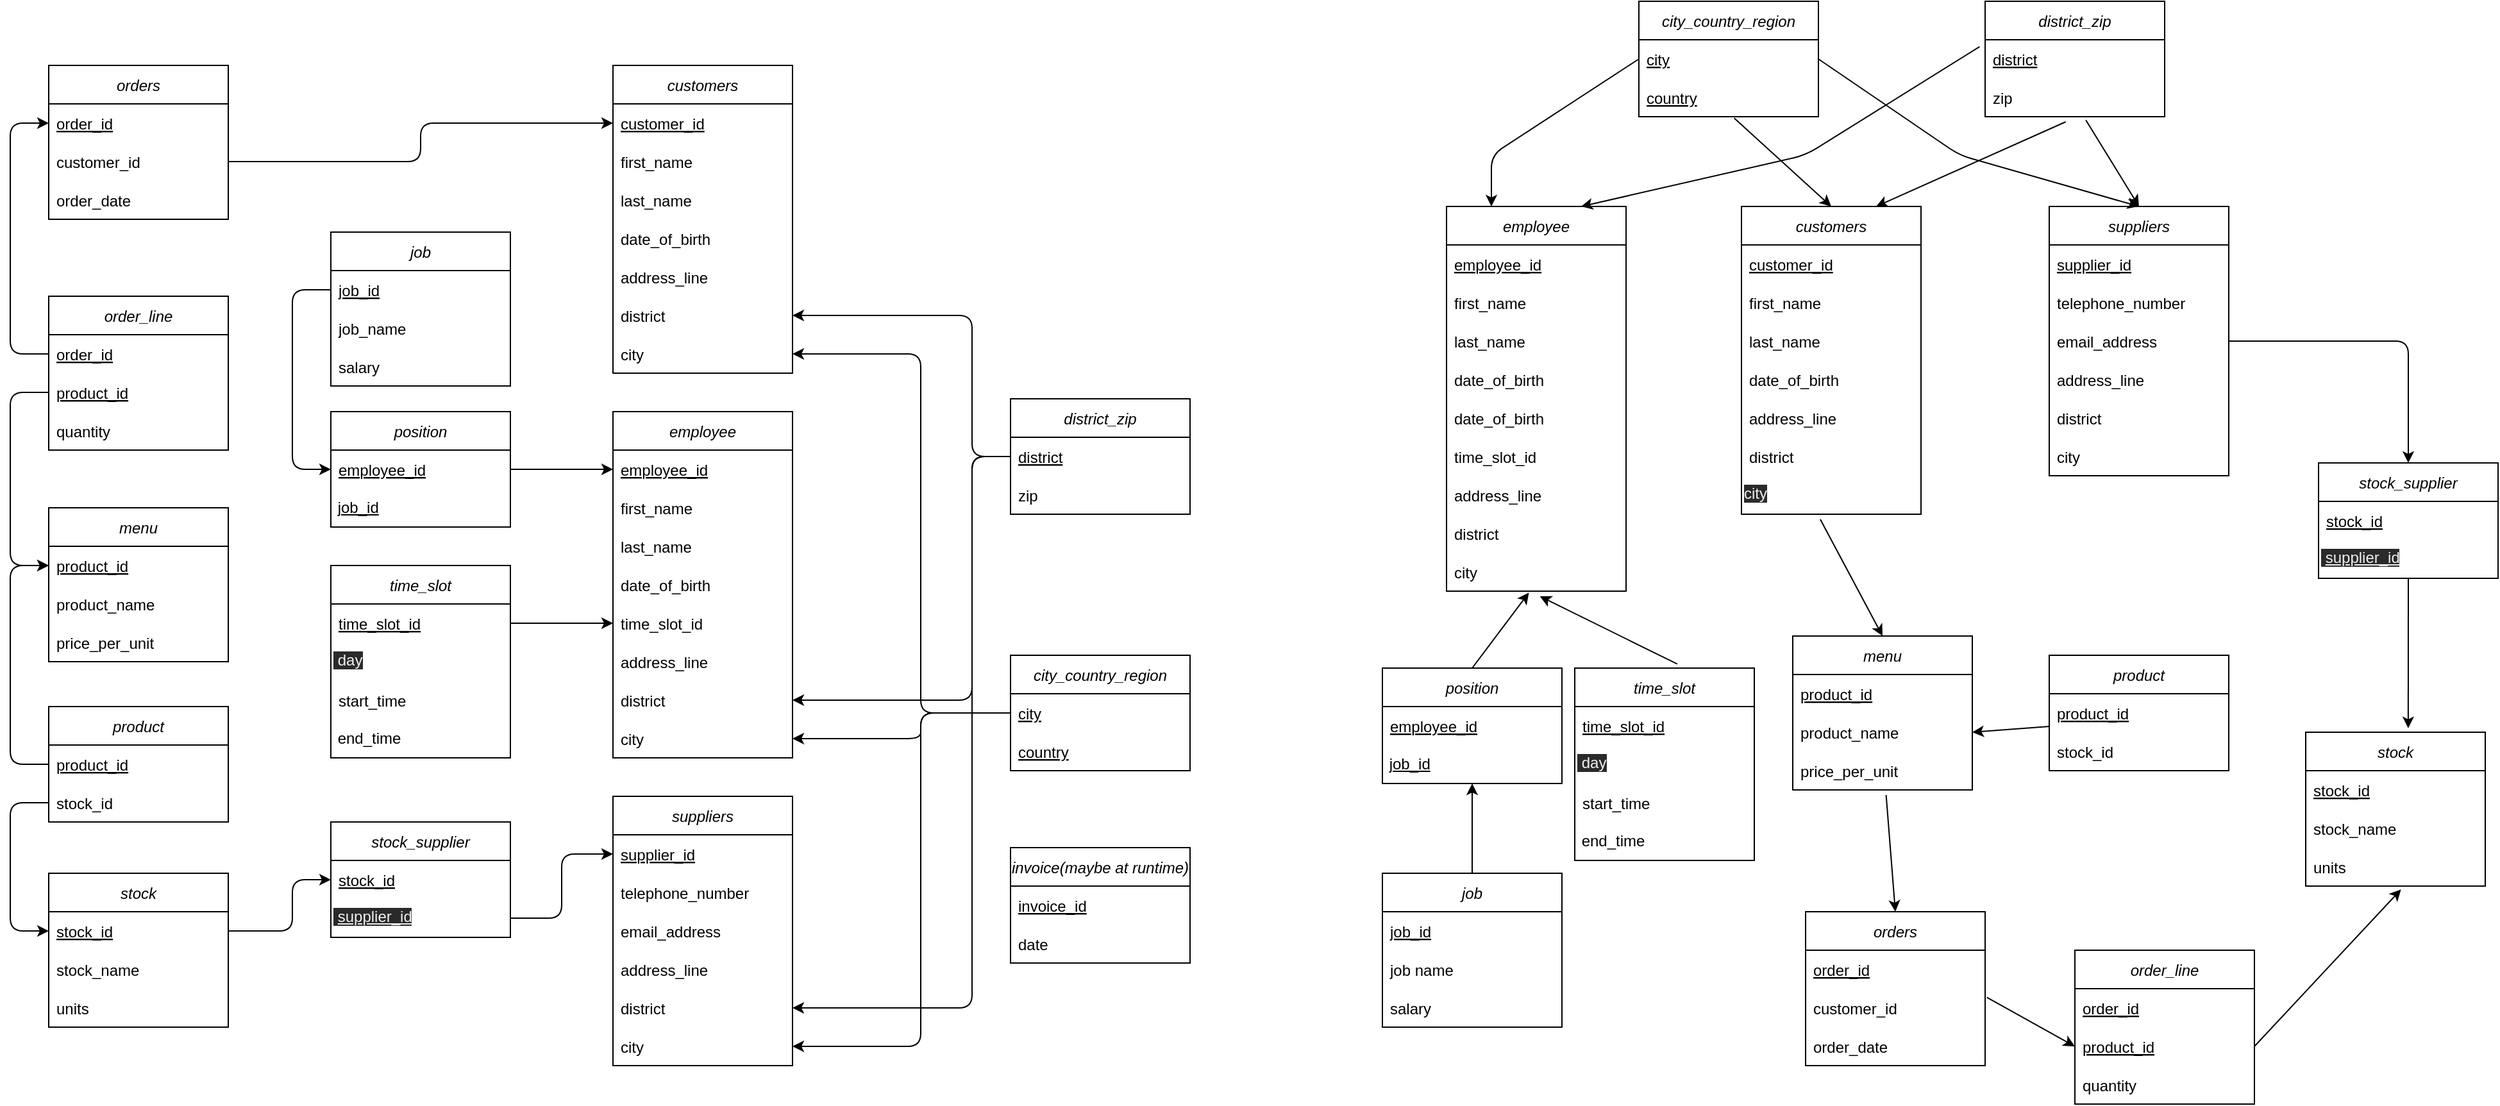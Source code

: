 <mxfile>
    <diagram id="sI-n7jS4sUp7vhx7FXdF" name="Page-1">
        <mxGraphModel dx="1968" dy="967" grid="1" gridSize="10" guides="1" tooltips="1" connect="1" arrows="1" fold="1" page="1" pageScale="1" pageWidth="850" pageHeight="1100" math="0" shadow="0">
            <root>
                <mxCell id="0"/>
                <mxCell id="1" parent="0"/>
                <mxCell id="38" value="stock_supplier" style="swimlane;fontStyle=2;childLayout=stackLayout;horizontal=1;startSize=30;horizontalStack=0;resizeParent=1;resizeParentMax=0;resizeLast=0;collapsible=1;marginBottom=0;" vertex="1" parent="1">
                    <mxGeometry x="70" y="650" width="140" height="90" as="geometry"/>
                </mxCell>
                <mxCell id="39" value="stock_id" style="text;strokeColor=none;fillColor=none;align=left;verticalAlign=middle;spacingLeft=4;spacingRight=4;overflow=hidden;points=[[0,0.5],[1,0.5]];portConstraint=eastwest;rotatable=0;fontStyle=4" vertex="1" parent="38">
                    <mxGeometry y="30" width="140" height="30" as="geometry"/>
                </mxCell>
                <mxCell id="171" value="&lt;span style=&quot;color: rgb(240 , 240 , 240) ; font-family: &amp;#34;helvetica&amp;#34; ; font-size: 12px ; font-style: normal ; font-weight: 400 ; letter-spacing: normal ; text-align: left ; text-indent: 0px ; text-transform: none ; word-spacing: 0px ; background-color: rgb(42 , 42 , 42) ; display: inline ; float: none&quot;&gt;&amp;nbsp;&lt;/span&gt;&lt;span style=&quot;color: rgb(240 , 240 , 240) ; font-family: &amp;#34;helvetica&amp;#34; ; font-size: 12px ; font-style: normal ; font-weight: 400 ; letter-spacing: normal ; text-align: left ; text-indent: 0px ; text-transform: none ; word-spacing: 0px ; background-color: rgb(42 , 42 , 42) ; text-decoration: underline ; display: inline ; float: none&quot;&gt;supplier_id&lt;/span&gt;" style="text;whiteSpace=wrap;html=1;" vertex="1" parent="38">
                    <mxGeometry y="60" width="140" height="30" as="geometry"/>
                </mxCell>
                <mxCell id="42" value="customers" style="swimlane;fontStyle=2;childLayout=stackLayout;horizontal=1;startSize=30;horizontalStack=0;resizeParent=1;resizeParentMax=0;resizeLast=0;collapsible=1;marginBottom=0;" vertex="1" parent="1">
                    <mxGeometry x="290" y="60" width="140" height="240" as="geometry"/>
                </mxCell>
                <mxCell id="43" value="customer_id" style="text;strokeColor=none;fillColor=none;align=left;verticalAlign=middle;spacingLeft=4;spacingRight=4;overflow=hidden;points=[[0,0.5],[1,0.5]];portConstraint=eastwest;rotatable=0;fontStyle=4" vertex="1" parent="42">
                    <mxGeometry y="30" width="140" height="30" as="geometry"/>
                </mxCell>
                <mxCell id="44" value="first_name" style="text;strokeColor=none;fillColor=none;align=left;verticalAlign=middle;spacingLeft=4;spacingRight=4;overflow=hidden;points=[[0,0.5],[1,0.5]];portConstraint=eastwest;rotatable=0;" vertex="1" parent="42">
                    <mxGeometry y="60" width="140" height="30" as="geometry"/>
                </mxCell>
                <mxCell id="45" value="last_name" style="text;strokeColor=none;fillColor=none;align=left;verticalAlign=middle;spacingLeft=4;spacingRight=4;overflow=hidden;points=[[0,0.5],[1,0.5]];portConstraint=eastwest;rotatable=0;" vertex="1" parent="42">
                    <mxGeometry y="90" width="140" height="30" as="geometry"/>
                </mxCell>
                <mxCell id="90" value="date_of_birth" style="text;strokeColor=none;fillColor=none;align=left;verticalAlign=middle;spacingLeft=4;spacingRight=4;overflow=hidden;points=[[0,0.5],[1,0.5]];portConstraint=eastwest;rotatable=0;" vertex="1" parent="42">
                    <mxGeometry y="120" width="140" height="30" as="geometry"/>
                </mxCell>
                <mxCell id="88" value="address_line" style="text;strokeColor=none;fillColor=none;align=left;verticalAlign=middle;spacingLeft=4;spacingRight=4;overflow=hidden;points=[[0,0.5],[1,0.5]];portConstraint=eastwest;rotatable=0;" vertex="1" parent="42">
                    <mxGeometry y="150" width="140" height="30" as="geometry"/>
                </mxCell>
                <mxCell id="89" value="district" style="text;strokeColor=none;fillColor=none;align=left;verticalAlign=middle;spacingLeft=4;spacingRight=4;overflow=hidden;points=[[0,0.5],[1,0.5]];portConstraint=eastwest;rotatable=0;" vertex="1" parent="42">
                    <mxGeometry y="180" width="140" height="30" as="geometry"/>
                </mxCell>
                <mxCell id="PGJbECoelIM33AJ4VTws-260" value="city" style="text;strokeColor=none;fillColor=none;align=left;verticalAlign=middle;spacingLeft=4;spacingRight=4;overflow=hidden;points=[[0,0.5],[1,0.5]];portConstraint=eastwest;rotatable=0;" vertex="1" parent="42">
                    <mxGeometry y="210" width="140" height="30" as="geometry"/>
                </mxCell>
                <mxCell id="50" value="suppliers" style="swimlane;fontStyle=2;childLayout=stackLayout;horizontal=1;startSize=30;horizontalStack=0;resizeParent=1;resizeParentMax=0;resizeLast=0;collapsible=1;marginBottom=0;" vertex="1" parent="1">
                    <mxGeometry x="290" y="630" width="140" height="210" as="geometry"/>
                </mxCell>
                <mxCell id="51" value="supplier_id" style="text;strokeColor=none;fillColor=none;align=left;verticalAlign=middle;spacingLeft=4;spacingRight=4;overflow=hidden;points=[[0,0.5],[1,0.5]];portConstraint=eastwest;rotatable=0;fontStyle=4" vertex="1" parent="50">
                    <mxGeometry y="30" width="140" height="30" as="geometry"/>
                </mxCell>
                <mxCell id="52" value="telephone_number" style="text;strokeColor=none;fillColor=none;align=left;verticalAlign=middle;spacingLeft=4;spacingRight=4;overflow=hidden;points=[[0,0.5],[1,0.5]];portConstraint=eastwest;rotatable=0;" vertex="1" parent="50">
                    <mxGeometry y="60" width="140" height="30" as="geometry"/>
                </mxCell>
                <mxCell id="53" value="email_address" style="text;strokeColor=none;fillColor=none;align=left;verticalAlign=middle;spacingLeft=4;spacingRight=4;overflow=hidden;points=[[0,0.5],[1,0.5]];portConstraint=eastwest;rotatable=0;" vertex="1" parent="50">
                    <mxGeometry y="90" width="140" height="30" as="geometry"/>
                </mxCell>
                <mxCell id="119" value="address_line" style="text;strokeColor=none;fillColor=none;align=left;verticalAlign=middle;spacingLeft=4;spacingRight=4;overflow=hidden;points=[[0,0.5],[1,0.5]];portConstraint=eastwest;rotatable=0;" vertex="1" parent="50">
                    <mxGeometry y="120" width="140" height="30" as="geometry"/>
                </mxCell>
                <mxCell id="125" value="district" style="text;strokeColor=none;fillColor=none;align=left;verticalAlign=middle;spacingLeft=4;spacingRight=4;overflow=hidden;points=[[0,0.5],[1,0.5]];portConstraint=eastwest;rotatable=0;" vertex="1" parent="50">
                    <mxGeometry y="150" width="140" height="30" as="geometry"/>
                </mxCell>
                <mxCell id="126" value="city" style="text;strokeColor=none;fillColor=none;align=left;verticalAlign=middle;spacingLeft=4;spacingRight=4;overflow=hidden;points=[[0,0.5],[1,0.5]];portConstraint=eastwest;rotatable=0;" vertex="1" parent="50">
                    <mxGeometry y="180" width="140" height="30" as="geometry"/>
                </mxCell>
                <mxCell id="66" value="district_zip" style="swimlane;fontStyle=2;childLayout=stackLayout;horizontal=1;startSize=30;horizontalStack=0;resizeParent=1;resizeParentMax=0;resizeLast=0;collapsible=1;marginBottom=0;" vertex="1" parent="1">
                    <mxGeometry x="600" y="320" width="140" height="90" as="geometry"/>
                </mxCell>
                <mxCell id="67" value="district" style="text;strokeColor=none;fillColor=none;align=left;verticalAlign=middle;spacingLeft=4;spacingRight=4;overflow=hidden;points=[[0,0.5],[1,0.5]];portConstraint=eastwest;rotatable=0;fontStyle=4" vertex="1" parent="66">
                    <mxGeometry y="30" width="140" height="30" as="geometry"/>
                </mxCell>
                <mxCell id="68" value="zip" style="text;strokeColor=none;fillColor=none;align=left;verticalAlign=middle;spacingLeft=4;spacingRight=4;overflow=hidden;points=[[0,0.5],[1,0.5]];portConstraint=eastwest;rotatable=0;" vertex="1" parent="66">
                    <mxGeometry y="60" width="140" height="30" as="geometry"/>
                </mxCell>
                <mxCell id="71" value="orders" style="swimlane;fontStyle=2;childLayout=stackLayout;horizontal=1;startSize=30;horizontalStack=0;resizeParent=1;resizeParentMax=0;resizeLast=0;collapsible=1;marginBottom=0;" vertex="1" parent="1">
                    <mxGeometry x="-150" y="60" width="140" height="120" as="geometry"/>
                </mxCell>
                <mxCell id="72" value="order_id" style="text;strokeColor=none;fillColor=none;align=left;verticalAlign=middle;spacingLeft=4;spacingRight=4;overflow=hidden;points=[[0,0.5],[1,0.5]];portConstraint=eastwest;rotatable=0;fontStyle=4" vertex="1" parent="71">
                    <mxGeometry y="30" width="140" height="30" as="geometry"/>
                </mxCell>
                <mxCell id="135" value="customer_id" style="text;strokeColor=none;fillColor=none;align=left;verticalAlign=middle;spacingLeft=4;spacingRight=4;overflow=hidden;points=[[0,0.5],[1,0.5]];portConstraint=eastwest;rotatable=0;" vertex="1" parent="71">
                    <mxGeometry y="60" width="140" height="30" as="geometry"/>
                </mxCell>
                <mxCell id="73" value="order_date" style="text;strokeColor=none;fillColor=none;align=left;verticalAlign=middle;spacingLeft=4;spacingRight=4;overflow=hidden;points=[[0,0.5],[1,0.5]];portConstraint=eastwest;rotatable=0;" vertex="1" parent="71">
                    <mxGeometry y="90" width="140" height="30" as="geometry"/>
                </mxCell>
                <mxCell id="83" value="menu" style="swimlane;fontStyle=2;childLayout=stackLayout;horizontal=1;startSize=30;horizontalStack=0;resizeParent=1;resizeParentMax=0;resizeLast=0;collapsible=1;marginBottom=0;" vertex="1" parent="1">
                    <mxGeometry x="-150" y="405" width="140" height="120" as="geometry"/>
                </mxCell>
                <mxCell id="141" value="product_id" style="text;strokeColor=none;fillColor=none;align=left;verticalAlign=middle;spacingLeft=4;spacingRight=4;overflow=hidden;points=[[0,0.5],[1,0.5]];portConstraint=eastwest;rotatable=0;fontStyle=4" vertex="1" parent="83">
                    <mxGeometry y="30" width="140" height="30" as="geometry"/>
                </mxCell>
                <mxCell id="85" value="product_name" style="text;strokeColor=none;fillColor=none;align=left;verticalAlign=middle;spacingLeft=4;spacingRight=4;overflow=hidden;points=[[0,0.5],[1,0.5]];portConstraint=eastwest;rotatable=0;" vertex="1" parent="83">
                    <mxGeometry y="60" width="140" height="30" as="geometry"/>
                </mxCell>
                <mxCell id="86" value="price_per_unit" style="text;strokeColor=none;fillColor=none;align=left;verticalAlign=middle;spacingLeft=4;spacingRight=4;overflow=hidden;points=[[0,0.5],[1,0.5]];portConstraint=eastwest;rotatable=0;" vertex="1" parent="83">
                    <mxGeometry y="90" width="140" height="30" as="geometry"/>
                </mxCell>
                <mxCell id="105" value="time_slot" style="swimlane;fontStyle=2;childLayout=stackLayout;horizontal=1;startSize=30;horizontalStack=0;resizeParent=1;resizeParentMax=0;resizeLast=0;collapsible=1;marginBottom=0;" vertex="1" parent="1">
                    <mxGeometry x="70" y="450" width="140" height="150" as="geometry"/>
                </mxCell>
                <mxCell id="106" value="time_slot_id" style="text;strokeColor=none;fillColor=none;align=left;verticalAlign=middle;spacingLeft=4;spacingRight=4;overflow=hidden;points=[[0,0.5],[1,0.5]];portConstraint=eastwest;rotatable=0;fontStyle=4" vertex="1" parent="105">
                    <mxGeometry y="30" width="140" height="30" as="geometry"/>
                </mxCell>
                <mxCell id="112" value="&lt;span style=&quot;color: rgb(240 , 240 , 240) ; font-family: &amp;#34;helvetica&amp;#34; ; font-size: 12px ; font-style: normal ; font-weight: 400 ; letter-spacing: normal ; text-align: left ; text-indent: 0px ; text-transform: none ; word-spacing: 0px ; background-color: rgb(42 , 42 , 42) ; display: inline ; float: none&quot;&gt;&amp;nbsp;&lt;/span&gt;&lt;span style=&quot;color: rgb(240 , 240 , 240) ; font-family: &amp;#34;helvetica&amp;#34; ; font-size: 12px ; font-style: normal ; font-weight: 400 ; letter-spacing: normal ; text-align: left ; text-indent: 0px ; text-transform: none ; word-spacing: 0px ; background-color: rgb(42 , 42 , 42) ; display: inline ; float: none&quot;&gt;day&lt;/span&gt;" style="text;whiteSpace=wrap;html=1;" vertex="1" parent="105">
                    <mxGeometry y="60" width="140" height="30" as="geometry"/>
                </mxCell>
                <mxCell id="107" value="start_time" style="text;strokeColor=none;fillColor=none;align=left;verticalAlign=middle;spacingLeft=4;spacingRight=4;overflow=hidden;points=[[0,0.5],[1,0.5]];portConstraint=eastwest;rotatable=0;" vertex="1" parent="105">
                    <mxGeometry y="90" width="140" height="30" as="geometry"/>
                </mxCell>
                <mxCell id="108" value="&amp;nbsp;end_time" style="text;html=1;strokeColor=none;fillColor=none;align=left;verticalAlign=middle;whiteSpace=wrap;rounded=0;" vertex="1" parent="105">
                    <mxGeometry y="120" width="140" height="30" as="geometry"/>
                </mxCell>
                <mxCell id="131" value="city_country_region" style="swimlane;fontStyle=2;childLayout=stackLayout;horizontal=1;startSize=30;horizontalStack=0;resizeParent=1;resizeParentMax=0;resizeLast=0;collapsible=1;marginBottom=0;" vertex="1" parent="1">
                    <mxGeometry x="600" y="520" width="140" height="90" as="geometry"/>
                </mxCell>
                <mxCell id="132" value="city" style="text;strokeColor=none;fillColor=none;align=left;verticalAlign=middle;spacingLeft=4;spacingRight=4;overflow=hidden;points=[[0,0.5],[1,0.5]];portConstraint=eastwest;rotatable=0;fontStyle=4" vertex="1" parent="131">
                    <mxGeometry y="30" width="140" height="30" as="geometry"/>
                </mxCell>
                <mxCell id="133" value="country" style="text;strokeColor=none;fillColor=none;align=left;verticalAlign=middle;spacingLeft=4;spacingRight=4;overflow=hidden;points=[[0,0.5],[1,0.5]];portConstraint=eastwest;rotatable=0;fontStyle=4" vertex="1" parent="131">
                    <mxGeometry y="60" width="140" height="30" as="geometry"/>
                </mxCell>
                <mxCell id="137" value="invoice(maybe at runtime)" style="swimlane;fontStyle=2;childLayout=stackLayout;horizontal=1;startSize=30;horizontalStack=0;resizeParent=1;resizeParentMax=0;resizeLast=0;collapsible=1;marginBottom=0;" vertex="1" parent="1">
                    <mxGeometry x="600" y="670" width="140" height="90" as="geometry"/>
                </mxCell>
                <mxCell id="138" value="invoice_id" style="text;strokeColor=none;fillColor=none;align=left;verticalAlign=middle;spacingLeft=4;spacingRight=4;overflow=hidden;points=[[0,0.5],[1,0.5]];portConstraint=eastwest;rotatable=0;fontStyle=4" vertex="1" parent="137">
                    <mxGeometry y="30" width="140" height="30" as="geometry"/>
                </mxCell>
                <mxCell id="139" value="date" style="text;strokeColor=none;fillColor=none;align=left;verticalAlign=middle;spacingLeft=4;spacingRight=4;overflow=hidden;points=[[0,0.5],[1,0.5]];portConstraint=eastwest;rotatable=0;" vertex="1" parent="137">
                    <mxGeometry y="60" width="140" height="30" as="geometry"/>
                </mxCell>
                <mxCell id="142" value="order_line" style="swimlane;fontStyle=2;childLayout=stackLayout;horizontal=1;startSize=30;horizontalStack=0;resizeParent=1;resizeParentMax=0;resizeLast=0;collapsible=1;marginBottom=0;" vertex="1" parent="1">
                    <mxGeometry x="-150" y="240" width="140" height="120" as="geometry"/>
                </mxCell>
                <mxCell id="143" value="order_id" style="text;strokeColor=none;fillColor=none;align=left;verticalAlign=middle;spacingLeft=4;spacingRight=4;overflow=hidden;points=[[0,0.5],[1,0.5]];portConstraint=eastwest;rotatable=0;fontStyle=4" vertex="1" parent="142">
                    <mxGeometry y="30" width="140" height="30" as="geometry"/>
                </mxCell>
                <mxCell id="144" value="product_id" style="text;strokeColor=none;fillColor=none;align=left;verticalAlign=middle;spacingLeft=4;spacingRight=4;overflow=hidden;points=[[0,0.5],[1,0.5]];portConstraint=eastwest;rotatable=0;fontStyle=4" vertex="1" parent="142">
                    <mxGeometry y="60" width="140" height="30" as="geometry"/>
                </mxCell>
                <mxCell id="145" value="quantity" style="text;strokeColor=none;fillColor=none;align=left;verticalAlign=middle;spacingLeft=4;spacingRight=4;overflow=hidden;points=[[0,0.5],[1,0.5]];portConstraint=eastwest;rotatable=0;" vertex="1" parent="142">
                    <mxGeometry y="90" width="140" height="30" as="geometry"/>
                </mxCell>
                <object label="employee" test="stuff" placeholders="1" test2="test2" id="157">
                    <mxCell style="swimlane;fontStyle=2;childLayout=stackLayout;horizontal=1;startSize=30;horizontalStack=0;resizeParent=1;resizeParentMax=0;resizeLast=0;collapsible=1;marginBottom=0;" vertex="1" parent="1">
                        <mxGeometry x="290" y="330" width="140" height="270" as="geometry">
                            <mxRectangle x="130" y="120" width="80" height="30" as="alternateBounds"/>
                        </mxGeometry>
                    </mxCell>
                </object>
                <mxCell id="158" value="employee_id" style="text;strokeColor=none;fillColor=none;align=left;verticalAlign=middle;spacingLeft=4;spacingRight=4;overflow=hidden;points=[[0,0.5],[1,0.5]];portConstraint=eastwest;rotatable=0;fontStyle=4" vertex="1" parent="157">
                    <mxGeometry y="30" width="140" height="30" as="geometry"/>
                </mxCell>
                <mxCell id="159" value="first_name" style="text;strokeColor=none;fillColor=none;align=left;verticalAlign=middle;spacingLeft=4;spacingRight=4;overflow=hidden;points=[[0,0.5],[1,0.5]];portConstraint=eastwest;rotatable=0;" vertex="1" parent="157">
                    <mxGeometry y="60" width="140" height="30" as="geometry"/>
                </mxCell>
                <mxCell id="160" value="last_name" style="text;strokeColor=none;fillColor=none;align=left;verticalAlign=middle;spacingLeft=4;spacingRight=4;overflow=hidden;points=[[0,0.5],[1,0.5]];portConstraint=eastwest;rotatable=0;" vertex="1" parent="157">
                    <mxGeometry y="90" width="140" height="30" as="geometry"/>
                </mxCell>
                <mxCell id="161" value="date_of_birth" style="text;strokeColor=none;fillColor=none;align=left;verticalAlign=middle;spacingLeft=4;spacingRight=4;overflow=hidden;points=[[0,0.5],[1,0.5]];portConstraint=eastwest;rotatable=0;" vertex="1" parent="157">
                    <mxGeometry y="120" width="140" height="30" as="geometry"/>
                </mxCell>
                <mxCell id="163" value="time_slot_id" style="text;strokeColor=none;fillColor=none;align=left;verticalAlign=middle;spacingLeft=4;spacingRight=4;overflow=hidden;points=[[0,0.5],[1,0.5]];portConstraint=eastwest;rotatable=0;" vertex="1" parent="157">
                    <mxGeometry y="150" width="140" height="30" as="geometry"/>
                </mxCell>
                <mxCell id="164" value="address_line" style="text;strokeColor=none;fillColor=none;align=left;verticalAlign=middle;spacingLeft=4;spacingRight=4;overflow=hidden;points=[[0,0.5],[1,0.5]];portConstraint=eastwest;rotatable=0;" vertex="1" parent="157">
                    <mxGeometry y="180" width="140" height="30" as="geometry"/>
                </mxCell>
                <mxCell id="165" value="district" style="text;strokeColor=none;fillColor=none;align=left;verticalAlign=middle;spacingLeft=4;spacingRight=4;overflow=hidden;points=[[0,0.5],[1,0.5]];portConstraint=eastwest;rotatable=0;" vertex="1" parent="157">
                    <mxGeometry y="210" width="140" height="30" as="geometry"/>
                </mxCell>
                <mxCell id="167" value="city" style="text;strokeColor=none;fillColor=none;align=left;verticalAlign=middle;spacingLeft=4;spacingRight=4;overflow=hidden;points=[[0,0.5],[1,0.5]];portConstraint=eastwest;rotatable=0;" vertex="1" parent="157">
                    <mxGeometry y="240" width="140" height="30" as="geometry"/>
                </mxCell>
                <mxCell id="168" value="position" style="swimlane;fontStyle=2;childLayout=stackLayout;horizontal=1;startSize=30;horizontalStack=0;resizeParent=1;resizeParentMax=0;resizeLast=0;collapsible=1;marginBottom=0;" vertex="1" parent="1">
                    <mxGeometry x="70" y="330" width="140" height="90" as="geometry"/>
                </mxCell>
                <mxCell id="169" value="employee_id" style="text;strokeColor=none;fillColor=none;align=left;verticalAlign=middle;spacingLeft=4;spacingRight=4;overflow=hidden;points=[[0,0.5],[1,0.5]];portConstraint=eastwest;rotatable=0;fontStyle=4" vertex="1" parent="168">
                    <mxGeometry y="30" width="140" height="30" as="geometry"/>
                </mxCell>
                <mxCell id="170" value="&amp;nbsp;&lt;u&gt;job_id&lt;/u&gt;" style="text;html=1;strokeColor=none;fillColor=none;align=left;verticalAlign=middle;whiteSpace=wrap;rounded=0;" vertex="1" parent="168">
                    <mxGeometry y="60" width="140" height="30" as="geometry"/>
                </mxCell>
                <mxCell id="172" value="product" style="swimlane;fontStyle=2;childLayout=stackLayout;horizontal=1;startSize=30;horizontalStack=0;resizeParent=1;resizeParentMax=0;resizeLast=0;collapsible=1;marginBottom=0;" vertex="1" parent="1">
                    <mxGeometry x="-150" y="560" width="140" height="90" as="geometry"/>
                </mxCell>
                <mxCell id="173" value="product_id" style="text;strokeColor=none;fillColor=none;align=left;verticalAlign=middle;spacingLeft=4;spacingRight=4;overflow=hidden;points=[[0,0.5],[1,0.5]];portConstraint=eastwest;rotatable=0;fontStyle=4" vertex="1" parent="172">
                    <mxGeometry y="30" width="140" height="30" as="geometry"/>
                </mxCell>
                <mxCell id="174" value="stock_id" style="text;strokeColor=none;fillColor=none;align=left;verticalAlign=middle;spacingLeft=4;spacingRight=4;overflow=hidden;points=[[0,0.5],[1,0.5]];portConstraint=eastwest;rotatable=0;" vertex="1" parent="172">
                    <mxGeometry y="60" width="140" height="30" as="geometry"/>
                </mxCell>
                <mxCell id="176" value="job" style="swimlane;fontStyle=2;childLayout=stackLayout;horizontal=1;startSize=30;horizontalStack=0;resizeParent=1;resizeParentMax=0;resizeLast=0;collapsible=1;marginBottom=0;" vertex="1" parent="1">
                    <mxGeometry x="70" y="190" width="140" height="120" as="geometry"/>
                </mxCell>
                <mxCell id="177" value="job_id" style="text;strokeColor=none;fillColor=none;align=left;verticalAlign=middle;spacingLeft=4;spacingRight=4;overflow=hidden;points=[[0,0.5],[1,0.5]];portConstraint=eastwest;rotatable=0;fontStyle=4" vertex="1" parent="176">
                    <mxGeometry y="30" width="140" height="30" as="geometry"/>
                </mxCell>
                <mxCell id="180" value="job_name" style="text;strokeColor=none;fillColor=none;align=left;verticalAlign=middle;spacingLeft=4;spacingRight=4;overflow=hidden;points=[[0,0.5],[1,0.5]];portConstraint=eastwest;rotatable=0;fontStyle=0" vertex="1" parent="176">
                    <mxGeometry y="60" width="140" height="30" as="geometry"/>
                </mxCell>
                <mxCell id="179" value="salary" style="text;strokeColor=none;fillColor=none;align=left;verticalAlign=middle;spacingLeft=4;spacingRight=4;overflow=hidden;points=[[0,0.5],[1,0.5]];portConstraint=eastwest;rotatable=0;" vertex="1" parent="176">
                    <mxGeometry y="90" width="140" height="30" as="geometry"/>
                </mxCell>
                <mxCell id="182" value="stock" style="swimlane;fontStyle=2;childLayout=stackLayout;horizontal=1;startSize=30;horizontalStack=0;resizeParent=1;resizeParentMax=0;resizeLast=0;collapsible=1;marginBottom=0;" vertex="1" parent="1">
                    <mxGeometry x="-150" y="690" width="140" height="120" as="geometry"/>
                </mxCell>
                <mxCell id="183" value="stock_id" style="text;strokeColor=none;fillColor=none;align=left;verticalAlign=middle;spacingLeft=4;spacingRight=4;overflow=hidden;points=[[0,0.5],[1,0.5]];portConstraint=eastwest;rotatable=0;fontStyle=4" vertex="1" parent="182">
                    <mxGeometry y="30" width="140" height="30" as="geometry"/>
                </mxCell>
                <mxCell id="185" value="stock_name" style="text;strokeColor=none;fillColor=none;align=left;verticalAlign=middle;spacingLeft=4;spacingRight=4;overflow=hidden;points=[[0,0.5],[1,0.5]];portConstraint=eastwest;rotatable=0;fontStyle=0" vertex="1" parent="182">
                    <mxGeometry y="60" width="140" height="30" as="geometry"/>
                </mxCell>
                <mxCell id="186" value="units" style="text;strokeColor=none;fillColor=none;align=left;verticalAlign=middle;spacingLeft=4;spacingRight=4;overflow=hidden;points=[[0,0.5],[1,0.5]];portConstraint=eastwest;rotatable=0;fontStyle=0" vertex="1" parent="182">
                    <mxGeometry y="90" width="140" height="30" as="geometry"/>
                </mxCell>
                <mxCell id="187" value="stock_supplier" style="swimlane;fontStyle=2;childLayout=stackLayout;horizontal=1;startSize=30;horizontalStack=0;resizeParent=1;resizeParentMax=0;resizeLast=0;collapsible=1;marginBottom=0;" vertex="1" parent="1">
                    <mxGeometry x="1620" y="370" width="140" height="90" as="geometry"/>
                </mxCell>
                <mxCell id="188" value="stock_id" style="text;strokeColor=none;fillColor=none;align=left;verticalAlign=middle;spacingLeft=4;spacingRight=4;overflow=hidden;points=[[0,0.5],[1,0.5]];portConstraint=eastwest;rotatable=0;fontStyle=4" vertex="1" parent="187">
                    <mxGeometry y="30" width="140" height="30" as="geometry"/>
                </mxCell>
                <mxCell id="189" value="&lt;span style=&quot;color: rgb(240 , 240 , 240) ; font-family: &amp;#34;helvetica&amp;#34; ; font-size: 12px ; font-style: normal ; font-weight: 400 ; letter-spacing: normal ; text-align: left ; text-indent: 0px ; text-transform: none ; word-spacing: 0px ; background-color: rgb(42 , 42 , 42) ; display: inline ; float: none&quot;&gt;&amp;nbsp;&lt;/span&gt;&lt;span style=&quot;color: rgb(240 , 240 , 240) ; font-family: &amp;#34;helvetica&amp;#34; ; font-size: 12px ; font-style: normal ; font-weight: 400 ; letter-spacing: normal ; text-align: left ; text-indent: 0px ; text-transform: none ; word-spacing: 0px ; background-color: rgb(42 , 42 , 42) ; text-decoration: underline ; display: inline ; float: none&quot;&gt;supplier_id&lt;/span&gt;" style="text;whiteSpace=wrap;html=1;" vertex="1" parent="187">
                    <mxGeometry y="60" width="140" height="30" as="geometry"/>
                </mxCell>
                <mxCell id="190" value="customers" style="swimlane;fontStyle=2;childLayout=stackLayout;horizontal=1;startSize=30;horizontalStack=0;resizeParent=1;resizeParentMax=0;resizeLast=0;collapsible=1;marginBottom=0;" vertex="1" parent="1">
                    <mxGeometry x="1170" y="170" width="140" height="240" as="geometry"/>
                </mxCell>
                <mxCell id="191" value="customer_id" style="text;strokeColor=none;fillColor=none;align=left;verticalAlign=middle;spacingLeft=4;spacingRight=4;overflow=hidden;points=[[0,0.5],[1,0.5]];portConstraint=eastwest;rotatable=0;fontStyle=4" vertex="1" parent="190">
                    <mxGeometry y="30" width="140" height="30" as="geometry"/>
                </mxCell>
                <mxCell id="192" value="first_name" style="text;strokeColor=none;fillColor=none;align=left;verticalAlign=middle;spacingLeft=4;spacingRight=4;overflow=hidden;points=[[0,0.5],[1,0.5]];portConstraint=eastwest;rotatable=0;" vertex="1" parent="190">
                    <mxGeometry y="60" width="140" height="30" as="geometry"/>
                </mxCell>
                <mxCell id="193" value="last_name" style="text;strokeColor=none;fillColor=none;align=left;verticalAlign=middle;spacingLeft=4;spacingRight=4;overflow=hidden;points=[[0,0.5],[1,0.5]];portConstraint=eastwest;rotatable=0;" vertex="1" parent="190">
                    <mxGeometry y="90" width="140" height="30" as="geometry"/>
                </mxCell>
                <mxCell id="194" value="date_of_birth" style="text;strokeColor=none;fillColor=none;align=left;verticalAlign=middle;spacingLeft=4;spacingRight=4;overflow=hidden;points=[[0,0.5],[1,0.5]];portConstraint=eastwest;rotatable=0;" vertex="1" parent="190">
                    <mxGeometry y="120" width="140" height="30" as="geometry"/>
                </mxCell>
                <mxCell id="195" value="address_line" style="text;strokeColor=none;fillColor=none;align=left;verticalAlign=middle;spacingLeft=4;spacingRight=4;overflow=hidden;points=[[0,0.5],[1,0.5]];portConstraint=eastwest;rotatable=0;" vertex="1" parent="190">
                    <mxGeometry y="150" width="140" height="30" as="geometry"/>
                </mxCell>
                <mxCell id="196" value="district" style="text;strokeColor=none;fillColor=none;align=left;verticalAlign=middle;spacingLeft=4;spacingRight=4;overflow=hidden;points=[[0,0.5],[1,0.5]];portConstraint=eastwest;rotatable=0;" vertex="1" parent="190">
                    <mxGeometry y="180" width="140" height="30" as="geometry"/>
                </mxCell>
                <mxCell id="259" value="&lt;span style=&quot;color: rgb(240 , 240 , 240) ; font-family: &amp;#34;helvetica&amp;#34; ; font-size: 12px ; font-style: normal ; font-weight: 400 ; letter-spacing: normal ; text-align: left ; text-indent: 0px ; text-transform: none ; word-spacing: 0px ; background-color: rgb(42 , 42 , 42) ; display: inline ; float: none&quot;&gt;city&lt;/span&gt;" style="text;whiteSpace=wrap;html=1;" vertex="1" parent="190">
                    <mxGeometry y="210" width="140" height="30" as="geometry"/>
                </mxCell>
                <mxCell id="197" value="suppliers" style="swimlane;fontStyle=2;childLayout=stackLayout;horizontal=1;startSize=30;horizontalStack=0;resizeParent=1;resizeParentMax=0;resizeLast=0;collapsible=1;marginBottom=0;" vertex="1" parent="1">
                    <mxGeometry x="1410" y="170" width="140" height="210" as="geometry"/>
                </mxCell>
                <mxCell id="198" value="supplier_id" style="text;strokeColor=none;fillColor=none;align=left;verticalAlign=middle;spacingLeft=4;spacingRight=4;overflow=hidden;points=[[0,0.5],[1,0.5]];portConstraint=eastwest;rotatable=0;fontStyle=4" vertex="1" parent="197">
                    <mxGeometry y="30" width="140" height="30" as="geometry"/>
                </mxCell>
                <mxCell id="199" value="telephone_number" style="text;strokeColor=none;fillColor=none;align=left;verticalAlign=middle;spacingLeft=4;spacingRight=4;overflow=hidden;points=[[0,0.5],[1,0.5]];portConstraint=eastwest;rotatable=0;" vertex="1" parent="197">
                    <mxGeometry y="60" width="140" height="30" as="geometry"/>
                </mxCell>
                <mxCell id="200" value="email_address" style="text;strokeColor=none;fillColor=none;align=left;verticalAlign=middle;spacingLeft=4;spacingRight=4;overflow=hidden;points=[[0,0.5],[1,0.5]];portConstraint=eastwest;rotatable=0;" vertex="1" parent="197">
                    <mxGeometry y="90" width="140" height="30" as="geometry"/>
                </mxCell>
                <mxCell id="201" value="address_line" style="text;strokeColor=none;fillColor=none;align=left;verticalAlign=middle;spacingLeft=4;spacingRight=4;overflow=hidden;points=[[0,0.5],[1,0.5]];portConstraint=eastwest;rotatable=0;" vertex="1" parent="197">
                    <mxGeometry y="120" width="140" height="30" as="geometry"/>
                </mxCell>
                <mxCell id="202" value="district" style="text;strokeColor=none;fillColor=none;align=left;verticalAlign=middle;spacingLeft=4;spacingRight=4;overflow=hidden;points=[[0,0.5],[1,0.5]];portConstraint=eastwest;rotatable=0;" vertex="1" parent="197">
                    <mxGeometry y="150" width="140" height="30" as="geometry"/>
                </mxCell>
                <mxCell id="203" value="city" style="text;strokeColor=none;fillColor=none;align=left;verticalAlign=middle;spacingLeft=4;spacingRight=4;overflow=hidden;points=[[0,0.5],[1,0.5]];portConstraint=eastwest;rotatable=0;" vertex="1" parent="197">
                    <mxGeometry y="180" width="140" height="30" as="geometry"/>
                </mxCell>
                <mxCell id="204" value="district_zip" style="swimlane;fontStyle=2;childLayout=stackLayout;horizontal=1;startSize=30;horizontalStack=0;resizeParent=1;resizeParentMax=0;resizeLast=0;collapsible=1;marginBottom=0;" vertex="1" parent="1">
                    <mxGeometry x="1360" y="10" width="140" height="90" as="geometry"/>
                </mxCell>
                <mxCell id="205" value="district" style="text;strokeColor=none;fillColor=none;align=left;verticalAlign=middle;spacingLeft=4;spacingRight=4;overflow=hidden;points=[[0,0.5],[1,0.5]];portConstraint=eastwest;rotatable=0;fontStyle=4" vertex="1" parent="204">
                    <mxGeometry y="30" width="140" height="30" as="geometry"/>
                </mxCell>
                <mxCell id="206" value="zip" style="text;strokeColor=none;fillColor=none;align=left;verticalAlign=middle;spacingLeft=4;spacingRight=4;overflow=hidden;points=[[0,0.5],[1,0.5]];portConstraint=eastwest;rotatable=0;" vertex="1" parent="204">
                    <mxGeometry y="60" width="140" height="30" as="geometry"/>
                </mxCell>
                <mxCell id="207" value="orders" style="swimlane;fontStyle=2;childLayout=stackLayout;horizontal=1;startSize=30;horizontalStack=0;resizeParent=1;resizeParentMax=0;resizeLast=0;collapsible=1;marginBottom=0;" vertex="1" parent="1">
                    <mxGeometry x="1220" y="720" width="140" height="120" as="geometry"/>
                </mxCell>
                <mxCell id="208" value="order_id" style="text;strokeColor=none;fillColor=none;align=left;verticalAlign=middle;spacingLeft=4;spacingRight=4;overflow=hidden;points=[[0,0.5],[1,0.5]];portConstraint=eastwest;rotatable=0;fontStyle=4" vertex="1" parent="207">
                    <mxGeometry y="30" width="140" height="30" as="geometry"/>
                </mxCell>
                <mxCell id="209" value="customer_id" style="text;strokeColor=none;fillColor=none;align=left;verticalAlign=middle;spacingLeft=4;spacingRight=4;overflow=hidden;points=[[0,0.5],[1,0.5]];portConstraint=eastwest;rotatable=0;" vertex="1" parent="207">
                    <mxGeometry y="60" width="140" height="30" as="geometry"/>
                </mxCell>
                <mxCell id="210" value="order_date" style="text;strokeColor=none;fillColor=none;align=left;verticalAlign=middle;spacingLeft=4;spacingRight=4;overflow=hidden;points=[[0,0.5],[1,0.5]];portConstraint=eastwest;rotatable=0;" vertex="1" parent="207">
                    <mxGeometry y="90" width="140" height="30" as="geometry"/>
                </mxCell>
                <mxCell id="211" value="menu" style="swimlane;fontStyle=2;childLayout=stackLayout;horizontal=1;startSize=30;horizontalStack=0;resizeParent=1;resizeParentMax=0;resizeLast=0;collapsible=1;marginBottom=0;" vertex="1" parent="1">
                    <mxGeometry x="1210" y="505" width="140" height="120" as="geometry"/>
                </mxCell>
                <mxCell id="212" value="product_id" style="text;strokeColor=none;fillColor=none;align=left;verticalAlign=middle;spacingLeft=4;spacingRight=4;overflow=hidden;points=[[0,0.5],[1,0.5]];portConstraint=eastwest;rotatable=0;fontStyle=4" vertex="1" parent="211">
                    <mxGeometry y="30" width="140" height="30" as="geometry"/>
                </mxCell>
                <mxCell id="213" value="product_name" style="text;strokeColor=none;fillColor=none;align=left;verticalAlign=middle;spacingLeft=4;spacingRight=4;overflow=hidden;points=[[0,0.5],[1,0.5]];portConstraint=eastwest;rotatable=0;" vertex="1" parent="211">
                    <mxGeometry y="60" width="140" height="30" as="geometry"/>
                </mxCell>
                <mxCell id="214" value="price_per_unit" style="text;strokeColor=none;fillColor=none;align=left;verticalAlign=middle;spacingLeft=4;spacingRight=4;overflow=hidden;points=[[0,0.5],[1,0.5]];portConstraint=eastwest;rotatable=0;" vertex="1" parent="211">
                    <mxGeometry y="90" width="140" height="30" as="geometry"/>
                </mxCell>
                <mxCell id="215" value="time_slot" style="swimlane;fontStyle=2;childLayout=stackLayout;horizontal=1;startSize=30;horizontalStack=0;resizeParent=1;resizeParentMax=0;resizeLast=0;collapsible=1;marginBottom=0;" vertex="1" parent="1">
                    <mxGeometry x="1040" y="530" width="140" height="150" as="geometry"/>
                </mxCell>
                <mxCell id="216" value="time_slot_id" style="text;strokeColor=none;fillColor=none;align=left;verticalAlign=middle;spacingLeft=4;spacingRight=4;overflow=hidden;points=[[0,0.5],[1,0.5]];portConstraint=eastwest;rotatable=0;fontStyle=4" vertex="1" parent="215">
                    <mxGeometry y="30" width="140" height="30" as="geometry"/>
                </mxCell>
                <mxCell id="217" value="&lt;span style=&quot;color: rgb(240 , 240 , 240) ; font-family: &amp;#34;helvetica&amp;#34; ; font-size: 12px ; font-style: normal ; font-weight: 400 ; letter-spacing: normal ; text-align: left ; text-indent: 0px ; text-transform: none ; word-spacing: 0px ; background-color: rgb(42 , 42 , 42) ; display: inline ; float: none&quot;&gt;&amp;nbsp;&lt;/span&gt;&lt;span style=&quot;color: rgb(240 , 240 , 240) ; font-family: &amp;#34;helvetica&amp;#34; ; font-size: 12px ; font-style: normal ; font-weight: 400 ; letter-spacing: normal ; text-align: left ; text-indent: 0px ; text-transform: none ; word-spacing: 0px ; background-color: rgb(42 , 42 , 42) ; display: inline ; float: none&quot;&gt;day&lt;/span&gt;" style="text;whiteSpace=wrap;html=1;" vertex="1" parent="215">
                    <mxGeometry y="60" width="140" height="30" as="geometry"/>
                </mxCell>
                <mxCell id="218" value="start_time" style="text;strokeColor=none;fillColor=none;align=left;verticalAlign=middle;spacingLeft=4;spacingRight=4;overflow=hidden;points=[[0,0.5],[1,0.5]];portConstraint=eastwest;rotatable=0;" vertex="1" parent="215">
                    <mxGeometry y="90" width="140" height="30" as="geometry"/>
                </mxCell>
                <mxCell id="219" value="&amp;nbsp;end_time" style="text;html=1;strokeColor=none;fillColor=none;align=left;verticalAlign=middle;whiteSpace=wrap;rounded=0;" vertex="1" parent="215">
                    <mxGeometry y="120" width="140" height="30" as="geometry"/>
                </mxCell>
                <mxCell id="220" value="city_country_region" style="swimlane;fontStyle=2;childLayout=stackLayout;horizontal=1;startSize=30;horizontalStack=0;resizeParent=1;resizeParentMax=0;resizeLast=0;collapsible=1;marginBottom=0;" vertex="1" parent="1">
                    <mxGeometry x="1090" y="10" width="140" height="90" as="geometry"/>
                </mxCell>
                <mxCell id="221" value="city" style="text;strokeColor=none;fillColor=none;align=left;verticalAlign=middle;spacingLeft=4;spacingRight=4;overflow=hidden;points=[[0,0.5],[1,0.5]];portConstraint=eastwest;rotatable=0;fontStyle=4" vertex="1" parent="220">
                    <mxGeometry y="30" width="140" height="30" as="geometry"/>
                </mxCell>
                <mxCell id="222" value="country" style="text;strokeColor=none;fillColor=none;align=left;verticalAlign=middle;spacingLeft=4;spacingRight=4;overflow=hidden;points=[[0,0.5],[1,0.5]];portConstraint=eastwest;rotatable=0;fontStyle=4" vertex="1" parent="220">
                    <mxGeometry y="60" width="140" height="30" as="geometry"/>
                </mxCell>
                <mxCell id="223" value="order_line" style="swimlane;fontStyle=2;childLayout=stackLayout;horizontal=1;startSize=30;horizontalStack=0;resizeParent=1;resizeParentMax=0;resizeLast=0;collapsible=1;marginBottom=0;" vertex="1" parent="1">
                    <mxGeometry x="1430" y="750" width="140" height="120" as="geometry"/>
                </mxCell>
                <mxCell id="224" value="order_id" style="text;strokeColor=none;fillColor=none;align=left;verticalAlign=middle;spacingLeft=4;spacingRight=4;overflow=hidden;points=[[0,0.5],[1,0.5]];portConstraint=eastwest;rotatable=0;fontStyle=4" vertex="1" parent="223">
                    <mxGeometry y="30" width="140" height="30" as="geometry"/>
                </mxCell>
                <mxCell id="225" value="product_id" style="text;strokeColor=none;fillColor=none;align=left;verticalAlign=middle;spacingLeft=4;spacingRight=4;overflow=hidden;points=[[0,0.5],[1,0.5]];portConstraint=eastwest;rotatable=0;fontStyle=4" vertex="1" parent="223">
                    <mxGeometry y="60" width="140" height="30" as="geometry"/>
                </mxCell>
                <mxCell id="226" value="quantity" style="text;strokeColor=none;fillColor=none;align=left;verticalAlign=middle;spacingLeft=4;spacingRight=4;overflow=hidden;points=[[0,0.5],[1,0.5]];portConstraint=eastwest;rotatable=0;" vertex="1" parent="223">
                    <mxGeometry y="90" width="140" height="30" as="geometry"/>
                </mxCell>
                <object label="employee" test="stuff" placeholders="1" test2="test2" id="227">
                    <mxCell style="swimlane;fontStyle=2;childLayout=stackLayout;horizontal=1;startSize=30;horizontalStack=0;resizeParent=1;resizeParentMax=0;resizeLast=0;collapsible=1;marginBottom=0;" vertex="1" parent="1">
                        <mxGeometry x="940" y="170" width="140" height="300" as="geometry">
                            <mxRectangle x="130" y="120" width="80" height="30" as="alternateBounds"/>
                        </mxGeometry>
                    </mxCell>
                </object>
                <mxCell id="228" value="employee_id" style="text;strokeColor=none;fillColor=none;align=left;verticalAlign=middle;spacingLeft=4;spacingRight=4;overflow=hidden;points=[[0,0.5],[1,0.5]];portConstraint=eastwest;rotatable=0;fontStyle=4" vertex="1" parent="227">
                    <mxGeometry y="30" width="140" height="30" as="geometry"/>
                </mxCell>
                <mxCell id="229" value="first_name" style="text;strokeColor=none;fillColor=none;align=left;verticalAlign=middle;spacingLeft=4;spacingRight=4;overflow=hidden;points=[[0,0.5],[1,0.5]];portConstraint=eastwest;rotatable=0;" vertex="1" parent="227">
                    <mxGeometry y="60" width="140" height="30" as="geometry"/>
                </mxCell>
                <mxCell id="230" value="last_name" style="text;strokeColor=none;fillColor=none;align=left;verticalAlign=middle;spacingLeft=4;spacingRight=4;overflow=hidden;points=[[0,0.5],[1,0.5]];portConstraint=eastwest;rotatable=0;" vertex="1" parent="227">
                    <mxGeometry y="90" width="140" height="30" as="geometry"/>
                </mxCell>
                <mxCell id="231" value="date_of_birth" style="text;strokeColor=none;fillColor=none;align=left;verticalAlign=middle;spacingLeft=4;spacingRight=4;overflow=hidden;points=[[0,0.5],[1,0.5]];portConstraint=eastwest;rotatable=0;" vertex="1" parent="227">
                    <mxGeometry y="120" width="140" height="30" as="geometry"/>
                </mxCell>
                <mxCell id="261" value="date_of_birth" style="text;strokeColor=none;fillColor=none;align=left;verticalAlign=middle;spacingLeft=4;spacingRight=4;overflow=hidden;points=[[0,0.5],[1,0.5]];portConstraint=eastwest;rotatable=0;" vertex="1" parent="227">
                    <mxGeometry y="150" width="140" height="30" as="geometry"/>
                </mxCell>
                <mxCell id="232" value="time_slot_id" style="text;strokeColor=none;fillColor=none;align=left;verticalAlign=middle;spacingLeft=4;spacingRight=4;overflow=hidden;points=[[0,0.5],[1,0.5]];portConstraint=eastwest;rotatable=0;" vertex="1" parent="227">
                    <mxGeometry y="180" width="140" height="30" as="geometry"/>
                </mxCell>
                <mxCell id="233" value="address_line" style="text;strokeColor=none;fillColor=none;align=left;verticalAlign=middle;spacingLeft=4;spacingRight=4;overflow=hidden;points=[[0,0.5],[1,0.5]];portConstraint=eastwest;rotatable=0;" vertex="1" parent="227">
                    <mxGeometry y="210" width="140" height="30" as="geometry"/>
                </mxCell>
                <mxCell id="234" value="district" style="text;strokeColor=none;fillColor=none;align=left;verticalAlign=middle;spacingLeft=4;spacingRight=4;overflow=hidden;points=[[0,0.5],[1,0.5]];portConstraint=eastwest;rotatable=0;" vertex="1" parent="227">
                    <mxGeometry y="240" width="140" height="30" as="geometry"/>
                </mxCell>
                <mxCell id="235" value="city" style="text;strokeColor=none;fillColor=none;align=left;verticalAlign=middle;spacingLeft=4;spacingRight=4;overflow=hidden;points=[[0,0.5],[1,0.5]];portConstraint=eastwest;rotatable=0;" vertex="1" parent="227">
                    <mxGeometry y="270" width="140" height="30" as="geometry"/>
                </mxCell>
                <mxCell id="236" value="position" style="swimlane;fontStyle=2;childLayout=stackLayout;horizontal=1;startSize=30;horizontalStack=0;resizeParent=1;resizeParentMax=0;resizeLast=0;collapsible=1;marginBottom=0;" vertex="1" parent="1">
                    <mxGeometry x="890" y="530" width="140" height="90" as="geometry"/>
                </mxCell>
                <mxCell id="237" value="employee_id" style="text;strokeColor=none;fillColor=none;align=left;verticalAlign=middle;spacingLeft=4;spacingRight=4;overflow=hidden;points=[[0,0.5],[1,0.5]];portConstraint=eastwest;rotatable=0;fontStyle=4" vertex="1" parent="236">
                    <mxGeometry y="30" width="140" height="30" as="geometry"/>
                </mxCell>
                <mxCell id="238" value="&amp;nbsp;&lt;u&gt;job_id&lt;/u&gt;" style="text;html=1;strokeColor=none;fillColor=none;align=left;verticalAlign=middle;whiteSpace=wrap;rounded=0;" vertex="1" parent="236">
                    <mxGeometry y="60" width="140" height="30" as="geometry"/>
                </mxCell>
                <mxCell id="239" value="product" style="swimlane;fontStyle=2;childLayout=stackLayout;horizontal=1;startSize=30;horizontalStack=0;resizeParent=1;resizeParentMax=0;resizeLast=0;collapsible=1;marginBottom=0;" vertex="1" parent="1">
                    <mxGeometry x="1410" y="520" width="140" height="90" as="geometry"/>
                </mxCell>
                <mxCell id="240" value="product_id" style="text;strokeColor=none;fillColor=none;align=left;verticalAlign=middle;spacingLeft=4;spacingRight=4;overflow=hidden;points=[[0,0.5],[1,0.5]];portConstraint=eastwest;rotatable=0;fontStyle=4" vertex="1" parent="239">
                    <mxGeometry y="30" width="140" height="30" as="geometry"/>
                </mxCell>
                <mxCell id="241" value="stock_id" style="text;strokeColor=none;fillColor=none;align=left;verticalAlign=middle;spacingLeft=4;spacingRight=4;overflow=hidden;points=[[0,0.5],[1,0.5]];portConstraint=eastwest;rotatable=0;" vertex="1" parent="239">
                    <mxGeometry y="60" width="140" height="30" as="geometry"/>
                </mxCell>
                <mxCell id="242" value="job" style="swimlane;fontStyle=2;childLayout=stackLayout;horizontal=1;startSize=30;horizontalStack=0;resizeParent=1;resizeParentMax=0;resizeLast=0;collapsible=1;marginBottom=0;" vertex="1" parent="1">
                    <mxGeometry x="890" y="690" width="140" height="120" as="geometry"/>
                </mxCell>
                <mxCell id="243" value="job_id" style="text;strokeColor=none;fillColor=none;align=left;verticalAlign=middle;spacingLeft=4;spacingRight=4;overflow=hidden;points=[[0,0.5],[1,0.5]];portConstraint=eastwest;rotatable=0;fontStyle=4" vertex="1" parent="242">
                    <mxGeometry y="30" width="140" height="30" as="geometry"/>
                </mxCell>
                <mxCell id="244" value="job name" style="text;strokeColor=none;fillColor=none;align=left;verticalAlign=middle;spacingLeft=4;spacingRight=4;overflow=hidden;points=[[0,0.5],[1,0.5]];portConstraint=eastwest;rotatable=0;fontStyle=0" vertex="1" parent="242">
                    <mxGeometry y="60" width="140" height="30" as="geometry"/>
                </mxCell>
                <mxCell id="245" value="salary" style="text;strokeColor=none;fillColor=none;align=left;verticalAlign=middle;spacingLeft=4;spacingRight=4;overflow=hidden;points=[[0,0.5],[1,0.5]];portConstraint=eastwest;rotatable=0;" vertex="1" parent="242">
                    <mxGeometry y="90" width="140" height="30" as="geometry"/>
                </mxCell>
                <mxCell id="246" value="stock" style="swimlane;fontStyle=2;childLayout=stackLayout;horizontal=1;startSize=30;horizontalStack=0;resizeParent=1;resizeParentMax=0;resizeLast=0;collapsible=1;marginBottom=0;" vertex="1" parent="1">
                    <mxGeometry x="1610" y="580" width="140" height="120" as="geometry"/>
                </mxCell>
                <mxCell id="247" value="stock_id" style="text;strokeColor=none;fillColor=none;align=left;verticalAlign=middle;spacingLeft=4;spacingRight=4;overflow=hidden;points=[[0,0.5],[1,0.5]];portConstraint=eastwest;rotatable=0;fontStyle=4" vertex="1" parent="246">
                    <mxGeometry y="30" width="140" height="30" as="geometry"/>
                </mxCell>
                <mxCell id="248" value="stock_name" style="text;strokeColor=none;fillColor=none;align=left;verticalAlign=middle;spacingLeft=4;spacingRight=4;overflow=hidden;points=[[0,0.5],[1,0.5]];portConstraint=eastwest;rotatable=0;fontStyle=0" vertex="1" parent="246">
                    <mxGeometry y="60" width="140" height="30" as="geometry"/>
                </mxCell>
                <mxCell id="249" value="units" style="text;strokeColor=none;fillColor=none;align=left;verticalAlign=middle;spacingLeft=4;spacingRight=4;overflow=hidden;points=[[0,0.5],[1,0.5]];portConstraint=eastwest;rotatable=0;fontStyle=0" vertex="1" parent="246">
                    <mxGeometry y="90" width="140" height="30" as="geometry"/>
                </mxCell>
                <mxCell id="252" value="" style="endArrow=classic;html=1;exitX=1;exitY=0.5;exitDx=0;exitDy=0;entryX=0;entryY=0.5;entryDx=0;entryDy=0;" edge="1" parent="1" source="169" target="158">
                    <mxGeometry width="50" height="50" relative="1" as="geometry">
                        <mxPoint x="310" y="370" as="sourcePoint"/>
                        <mxPoint x="250" y="380" as="targetPoint"/>
                    </mxGeometry>
                </mxCell>
                <mxCell id="253" value="" style="endArrow=classic;html=1;exitX=0;exitY=0.5;exitDx=0;exitDy=0;entryX=0;entryY=0.5;entryDx=0;entryDy=0;" edge="1" parent="1" source="177" target="169">
                    <mxGeometry width="50" height="50" relative="1" as="geometry">
                        <mxPoint x="310" y="370" as="sourcePoint"/>
                        <mxPoint x="360" y="320" as="targetPoint"/>
                        <Array as="points">
                            <mxPoint x="40" y="235"/>
                            <mxPoint x="40" y="375"/>
                        </Array>
                    </mxGeometry>
                </mxCell>
                <mxCell id="254" value="" style="endArrow=classic;html=1;exitX=1;exitY=0.5;exitDx=0;exitDy=0;entryX=0;entryY=0.5;entryDx=0;entryDy=0;" edge="1" parent="1" source="106" target="163">
                    <mxGeometry width="50" height="50" relative="1" as="geometry">
                        <mxPoint x="380" y="370" as="sourcePoint"/>
                        <mxPoint x="430" y="320" as="targetPoint"/>
                    </mxGeometry>
                </mxCell>
                <mxCell id="PGJbECoelIM33AJ4VTws-257" value="" style="endArrow=classic;html=1;exitX=0;exitY=0.5;exitDx=0;exitDy=0;" edge="1" parent="1" source="67">
                    <mxGeometry width="50" height="50" relative="1" as="geometry">
                        <mxPoint x="740" y="570" as="sourcePoint"/>
                        <mxPoint x="430" y="255" as="targetPoint"/>
                        <Array as="points">
                            <mxPoint x="570" y="365"/>
                            <mxPoint x="570" y="255"/>
                        </Array>
                    </mxGeometry>
                </mxCell>
                <mxCell id="PGJbECoelIM33AJ4VTws-258" value="" style="endArrow=classic;html=1;exitX=0;exitY=0.5;exitDx=0;exitDy=0;entryX=1;entryY=0.5;entryDx=0;entryDy=0;" edge="1" parent="1" source="67" target="165">
                    <mxGeometry width="50" height="50" relative="1" as="geometry">
                        <mxPoint x="740" y="570" as="sourcePoint"/>
                        <mxPoint x="790" y="520" as="targetPoint"/>
                        <Array as="points">
                            <mxPoint x="570" y="365"/>
                            <mxPoint x="570" y="555"/>
                        </Array>
                    </mxGeometry>
                </mxCell>
                <mxCell id="PGJbECoelIM33AJ4VTws-259" value="" style="endArrow=classic;html=1;exitX=0;exitY=0.5;exitDx=0;exitDy=0;entryX=1;entryY=0.5;entryDx=0;entryDy=0;" edge="1" parent="1" source="67" target="125">
                    <mxGeometry width="50" height="50" relative="1" as="geometry">
                        <mxPoint x="740" y="570" as="sourcePoint"/>
                        <mxPoint x="790" y="520" as="targetPoint"/>
                        <Array as="points">
                            <mxPoint x="570" y="365"/>
                            <mxPoint x="570" y="795"/>
                        </Array>
                    </mxGeometry>
                </mxCell>
                <mxCell id="PGJbECoelIM33AJ4VTws-262" value="" style="endArrow=classic;html=1;exitX=0;exitY=0.5;exitDx=0;exitDy=0;entryX=1;entryY=0.5;entryDx=0;entryDy=0;" edge="1" parent="1" source="132" target="167">
                    <mxGeometry width="50" height="50" relative="1" as="geometry">
                        <mxPoint x="350" y="570" as="sourcePoint"/>
                        <mxPoint x="400" y="520" as="targetPoint"/>
                        <Array as="points">
                            <mxPoint x="530" y="565"/>
                            <mxPoint x="530" y="585"/>
                        </Array>
                    </mxGeometry>
                </mxCell>
                <mxCell id="PGJbECoelIM33AJ4VTws-263" value="" style="endArrow=classic;html=1;exitX=0;exitY=0.5;exitDx=0;exitDy=0;entryX=1;entryY=0.5;entryDx=0;entryDy=0;" edge="1" parent="1" source="132" target="PGJbECoelIM33AJ4VTws-260">
                    <mxGeometry width="50" height="50" relative="1" as="geometry">
                        <mxPoint x="350" y="570" as="sourcePoint"/>
                        <mxPoint x="400" y="520" as="targetPoint"/>
                        <Array as="points">
                            <mxPoint x="530" y="565"/>
                            <mxPoint x="530" y="285"/>
                        </Array>
                    </mxGeometry>
                </mxCell>
                <mxCell id="PGJbECoelIM33AJ4VTws-264" value="" style="endArrow=classic;html=1;exitX=0;exitY=0.5;exitDx=0;exitDy=0;entryX=1;entryY=0.5;entryDx=0;entryDy=0;" edge="1" parent="1" source="132" target="126">
                    <mxGeometry width="50" height="50" relative="1" as="geometry">
                        <mxPoint x="350" y="570" as="sourcePoint"/>
                        <mxPoint x="400" y="520" as="targetPoint"/>
                        <Array as="points">
                            <mxPoint x="530" y="565"/>
                            <mxPoint x="530" y="825"/>
                        </Array>
                    </mxGeometry>
                </mxCell>
                <mxCell id="263" value="" style="endArrow=classic;html=1;exitX=0.5;exitY=0;exitDx=0;exitDy=0;entryX=0.5;entryY=1;entryDx=0;entryDy=0;" edge="1" parent="1" source="242" target="238">
                    <mxGeometry width="50" height="50" relative="1" as="geometry">
                        <mxPoint x="1020" y="600" as="sourcePoint"/>
                        <mxPoint x="1070" y="550" as="targetPoint"/>
                    </mxGeometry>
                </mxCell>
                <mxCell id="264" value="" style="endArrow=classic;html=1;exitX=0.5;exitY=0;exitDx=0;exitDy=0;entryX=0.459;entryY=1.038;entryDx=0;entryDy=0;entryPerimeter=0;" edge="1" parent="1" source="236" target="235">
                    <mxGeometry width="50" height="50" relative="1" as="geometry">
                        <mxPoint x="1020" y="600" as="sourcePoint"/>
                        <mxPoint x="1070" y="550" as="targetPoint"/>
                    </mxGeometry>
                </mxCell>
                <mxCell id="265" value="" style="endArrow=classic;html=1;exitX=0.571;exitY=-0.021;exitDx=0;exitDy=0;exitPerimeter=0;entryX=0.52;entryY=1.133;entryDx=0;entryDy=0;entryPerimeter=0;" edge="1" parent="1" source="215" target="235">
                    <mxGeometry width="50" height="50" relative="1" as="geometry">
                        <mxPoint x="1020" y="600" as="sourcePoint"/>
                        <mxPoint x="1070" y="550" as="targetPoint"/>
                    </mxGeometry>
                </mxCell>
                <mxCell id="267" value="" style="endArrow=classic;html=1;exitX=0;exitY=0.5;exitDx=0;exitDy=0;entryX=0.25;entryY=0;entryDx=0;entryDy=0;" edge="1" parent="1" source="221" target="227">
                    <mxGeometry width="50" height="50" relative="1" as="geometry">
                        <mxPoint x="1160" y="500" as="sourcePoint"/>
                        <mxPoint x="1210" y="450" as="targetPoint"/>
                        <Array as="points">
                            <mxPoint x="975" y="130"/>
                        </Array>
                    </mxGeometry>
                </mxCell>
                <mxCell id="268" value="" style="endArrow=classic;html=1;exitX=0.531;exitY=1.038;exitDx=0;exitDy=0;exitPerimeter=0;entryX=0.5;entryY=0;entryDx=0;entryDy=0;" edge="1" parent="1" source="222" target="190">
                    <mxGeometry width="50" height="50" relative="1" as="geometry">
                        <mxPoint x="1240" y="500" as="sourcePoint"/>
                        <mxPoint x="1290" y="450" as="targetPoint"/>
                        <Array as="points"/>
                    </mxGeometry>
                </mxCell>
                <mxCell id="269" value="" style="endArrow=classic;html=1;exitX=1;exitY=0.5;exitDx=0;exitDy=0;entryX=0.5;entryY=0;entryDx=0;entryDy=0;" edge="1" parent="1" source="221" target="197">
                    <mxGeometry width="50" height="50" relative="1" as="geometry">
                        <mxPoint x="1240" y="500" as="sourcePoint"/>
                        <mxPoint x="1290" y="450" as="targetPoint"/>
                        <Array as="points">
                            <mxPoint x="1340" y="130"/>
                        </Array>
                    </mxGeometry>
                </mxCell>
                <mxCell id="270" value="" style="endArrow=classic;html=1;exitX=-0.031;exitY=0.181;exitDx=0;exitDy=0;exitPerimeter=0;entryX=0.75;entryY=0;entryDx=0;entryDy=0;" edge="1" parent="1" source="205" target="227">
                    <mxGeometry width="50" height="50" relative="1" as="geometry">
                        <mxPoint x="1240" y="500" as="sourcePoint"/>
                        <mxPoint x="1290" y="450" as="targetPoint"/>
                        <Array as="points">
                            <mxPoint x="1220" y="130"/>
                        </Array>
                    </mxGeometry>
                </mxCell>
                <mxCell id="271" value="" style="endArrow=classic;html=1;exitX=0.449;exitY=1.133;exitDx=0;exitDy=0;exitPerimeter=0;entryX=0.75;entryY=0;entryDx=0;entryDy=0;" edge="1" parent="1" source="206" target="190">
                    <mxGeometry width="50" height="50" relative="1" as="geometry">
                        <mxPoint x="1230" y="500" as="sourcePoint"/>
                        <mxPoint x="1280" y="450" as="targetPoint"/>
                    </mxGeometry>
                </mxCell>
                <mxCell id="272" value="" style="endArrow=classic;html=1;exitX=0.561;exitY=1.086;exitDx=0;exitDy=0;exitPerimeter=0;entryX=0.5;entryY=0;entryDx=0;entryDy=0;" edge="1" parent="1" source="206" target="197">
                    <mxGeometry width="50" height="50" relative="1" as="geometry">
                        <mxPoint x="1320" y="500" as="sourcePoint"/>
                        <mxPoint x="1370" y="450" as="targetPoint"/>
                    </mxGeometry>
                </mxCell>
                <mxCell id="273" value="" style="endArrow=classic;html=1;entryX=1;entryY=0.5;entryDx=0;entryDy=0;exitX=0;exitY=0.848;exitDx=0;exitDy=0;exitPerimeter=0;" edge="1" parent="1" source="240" target="213">
                    <mxGeometry width="50" height="50" relative="1" as="geometry">
                        <mxPoint x="1440" y="585" as="sourcePoint"/>
                        <mxPoint x="1400" y="650" as="targetPoint"/>
                    </mxGeometry>
                </mxCell>
                <mxCell id="275" value="" style="endArrow=classic;html=1;exitX=0.439;exitY=1.133;exitDx=0;exitDy=0;exitPerimeter=0;entryX=0.5;entryY=0;entryDx=0;entryDy=0;" edge="1" parent="1" source="259" target="211">
                    <mxGeometry width="50" height="50" relative="1" as="geometry">
                        <mxPoint x="1300" y="610" as="sourcePoint"/>
                        <mxPoint x="1370" y="430" as="targetPoint"/>
                    </mxGeometry>
                </mxCell>
                <mxCell id="276" value="" style="endArrow=classic;html=1;exitX=1;exitY=0.5;exitDx=0;exitDy=0;entryX=0.5;entryY=0;entryDx=0;entryDy=0;" edge="1" parent="1" source="200" target="187">
                    <mxGeometry width="50" height="50" relative="1" as="geometry">
                        <mxPoint x="1490" y="700" as="sourcePoint"/>
                        <mxPoint x="1540" y="650" as="targetPoint"/>
                        <Array as="points">
                            <mxPoint x="1690" y="275"/>
                        </Array>
                    </mxGeometry>
                </mxCell>
                <mxCell id="277" value="" style="endArrow=classic;html=1;exitX=0.5;exitY=1;exitDx=0;exitDy=0;entryX=0.571;entryY=-0.026;entryDx=0;entryDy=0;entryPerimeter=0;" edge="1" parent="1" source="189" target="246">
                    <mxGeometry width="50" height="50" relative="1" as="geometry">
                        <mxPoint x="1390" y="790" as="sourcePoint"/>
                        <mxPoint x="1440" y="740" as="targetPoint"/>
                    </mxGeometry>
                </mxCell>
                <mxCell id="7l-Rae3eKTHZUbjKlJ9N-278" value="" style="endArrow=classic;html=1;exitX=1;exitY=0.5;exitDx=0;exitDy=0;entryX=0;entryY=0.5;entryDx=0;entryDy=0;" edge="1" parent="1" source="135" target="43">
                    <mxGeometry width="50" height="50" relative="1" as="geometry">
                        <mxPoint x="400" y="390" as="sourcePoint"/>
                        <mxPoint x="450" y="340" as="targetPoint"/>
                        <Array as="points">
                            <mxPoint x="140" y="135"/>
                            <mxPoint x="140" y="105"/>
                        </Array>
                    </mxGeometry>
                </mxCell>
                <mxCell id="278" value="" style="endArrow=classic;html=1;exitX=0.52;exitY=1.133;exitDx=0;exitDy=0;exitPerimeter=0;entryX=0.5;entryY=0;entryDx=0;entryDy=0;" edge="1" parent="1" source="214" target="207">
                    <mxGeometry width="50" height="50" relative="1" as="geometry">
                        <mxPoint x="1260" y="780" as="sourcePoint"/>
                        <mxPoint x="1310" y="730" as="targetPoint"/>
                    </mxGeometry>
                </mxCell>
                <mxCell id="279" value="" style="endArrow=classic;html=1;entryX=0;entryY=0.5;entryDx=0;entryDy=0;exitX=1.01;exitY=0.229;exitDx=0;exitDy=0;exitPerimeter=0;" edge="1" parent="1" source="209" target="225">
                    <mxGeometry width="50" height="50" relative="1" as="geometry">
                        <mxPoint x="1370" y="835" as="sourcePoint"/>
                        <mxPoint x="1420" y="785" as="targetPoint"/>
                    </mxGeometry>
                </mxCell>
                <mxCell id="280" value="" style="endArrow=classic;html=1;entryX=0.531;entryY=1.086;entryDx=0;entryDy=0;entryPerimeter=0;exitX=1;exitY=0.5;exitDx=0;exitDy=0;" edge="1" parent="1" source="225" target="249">
                    <mxGeometry width="50" height="50" relative="1" as="geometry">
                        <mxPoint x="1350" y="840" as="sourcePoint"/>
                        <mxPoint x="1400" y="790" as="targetPoint"/>
                    </mxGeometry>
                </mxCell>
                <mxCell id="4gsf2v_ikYmiYBfUDdmT-280" value="" style="endArrow=classic;html=1;exitX=0;exitY=0.5;exitDx=0;exitDy=0;entryX=0;entryY=0.5;entryDx=0;entryDy=0;" edge="1" parent="1" source="143" target="72">
                    <mxGeometry width="50" height="50" relative="1" as="geometry">
                        <mxPoint x="-10" y="300" as="sourcePoint"/>
                        <mxPoint x="40" y="250" as="targetPoint"/>
                        <Array as="points">
                            <mxPoint x="-180" y="285"/>
                            <mxPoint x="-180" y="105"/>
                        </Array>
                    </mxGeometry>
                </mxCell>
                <mxCell id="4gsf2v_ikYmiYBfUDdmT-281" value="" style="endArrow=classic;html=1;exitX=0;exitY=0.5;exitDx=0;exitDy=0;entryX=0;entryY=0.5;entryDx=0;entryDy=0;" edge="1" parent="1" source="144" target="141">
                    <mxGeometry width="50" height="50" relative="1" as="geometry">
                        <mxPoint x="-10" y="360" as="sourcePoint"/>
                        <mxPoint x="40" y="310" as="targetPoint"/>
                        <Array as="points">
                            <mxPoint x="-180" y="315"/>
                            <mxPoint x="-180" y="450"/>
                        </Array>
                    </mxGeometry>
                </mxCell>
                <mxCell id="4gsf2v_ikYmiYBfUDdmT-282" value="" style="endArrow=classic;html=1;exitX=0;exitY=0.5;exitDx=0;exitDy=0;entryX=0;entryY=0.5;entryDx=0;entryDy=0;" edge="1" parent="1" source="173" target="141">
                    <mxGeometry width="50" height="50" relative="1" as="geometry">
                        <mxPoint x="-210" y="680" as="sourcePoint"/>
                        <mxPoint x="-160" y="630" as="targetPoint"/>
                        <Array as="points">
                            <mxPoint x="-180" y="605"/>
                            <mxPoint x="-180" y="450"/>
                        </Array>
                    </mxGeometry>
                </mxCell>
                <mxCell id="4gsf2v_ikYmiYBfUDdmT-284" value="" style="endArrow=classic;html=1;exitX=0;exitY=0.5;exitDx=0;exitDy=0;entryX=0;entryY=0.5;entryDx=0;entryDy=0;" edge="1" parent="1" source="174" target="183">
                    <mxGeometry width="50" height="50" relative="1" as="geometry">
                        <mxPoint x="-180" y="730" as="sourcePoint"/>
                        <mxPoint x="-130" y="680" as="targetPoint"/>
                        <Array as="points">
                            <mxPoint x="-180" y="635"/>
                            <mxPoint x="-180" y="735"/>
                        </Array>
                    </mxGeometry>
                </mxCell>
                <mxCell id="4gsf2v_ikYmiYBfUDdmT-285" value="" style="endArrow=classic;html=1;exitX=1;exitY=0.5;exitDx=0;exitDy=0;entryX=0;entryY=0.5;entryDx=0;entryDy=0;" edge="1" parent="1" source="183" target="39">
                    <mxGeometry width="50" height="50" relative="1" as="geometry">
                        <mxPoint x="-300" y="930" as="sourcePoint"/>
                        <mxPoint x="-250" y="880" as="targetPoint"/>
                        <Array as="points">
                            <mxPoint x="40" y="735"/>
                            <mxPoint x="40" y="695"/>
                        </Array>
                    </mxGeometry>
                </mxCell>
                <mxCell id="4gsf2v_ikYmiYBfUDdmT-286" value="" style="endArrow=classic;html=1;exitX=1;exitY=0.5;exitDx=0;exitDy=0;entryX=0;entryY=0.5;entryDx=0;entryDy=0;" edge="1" parent="1" source="171" target="51">
                    <mxGeometry width="50" height="50" relative="1" as="geometry">
                        <mxPoint x="150" y="770" as="sourcePoint"/>
                        <mxPoint x="200" y="720" as="targetPoint"/>
                        <Array as="points">
                            <mxPoint x="250" y="725"/>
                            <mxPoint x="250" y="675"/>
                        </Array>
                    </mxGeometry>
                </mxCell>
            </root>
        </mxGraphModel>
    </diagram>
    <diagram id="5ZbndyRNdCydPYCxngjo" name="Page-2">
        <mxGraphModel dx="618" dy="1269" grid="1" gridSize="10" guides="1" tooltips="1" connect="1" arrows="1" fold="1" page="1" pageScale="1" pageWidth="850" pageHeight="1100" math="0" shadow="0">
            <root>
                <mxCell id="Mvdu67G2lWHtp_tsmu9K-0"/>
                <mxCell id="Mvdu67G2lWHtp_tsmu9K-1" parent="Mvdu67G2lWHtp_tsmu9K-0"/>
                <mxCell id="AFg2n6cBTls1b1noMAnH-0" value="stock_supplier" style="swimlane;fontStyle=2;childLayout=stackLayout;horizontal=1;startSize=30;horizontalStack=0;resizeParent=1;resizeParentMax=0;resizeLast=0;collapsible=1;marginBottom=0;" vertex="1" parent="Mvdu67G2lWHtp_tsmu9K-1">
                    <mxGeometry x="1370" y="480" width="140" height="90" as="geometry"/>
                </mxCell>
                <mxCell id="AFg2n6cBTls1b1noMAnH-1" value="stock_id" style="text;strokeColor=none;fillColor=none;align=left;verticalAlign=middle;spacingLeft=4;spacingRight=4;overflow=hidden;points=[[0,0.5],[1,0.5]];portConstraint=eastwest;rotatable=0;fontStyle=4" vertex="1" parent="AFg2n6cBTls1b1noMAnH-0">
                    <mxGeometry y="30" width="140" height="30" as="geometry"/>
                </mxCell>
                <mxCell id="AFg2n6cBTls1b1noMAnH-2" value="&lt;span style=&quot;color: rgb(240 , 240 , 240) ; font-family: &amp;#34;helvetica&amp;#34; ; font-size: 12px ; font-style: normal ; font-weight: 400 ; letter-spacing: normal ; text-align: left ; text-indent: 0px ; text-transform: none ; word-spacing: 0px ; background-color: rgb(42 , 42 , 42) ; display: inline ; float: none&quot;&gt;&amp;nbsp;&lt;/span&gt;&lt;span style=&quot;color: rgb(240 , 240 , 240) ; font-family: &amp;#34;helvetica&amp;#34; ; font-size: 12px ; font-style: normal ; font-weight: 400 ; letter-spacing: normal ; text-align: left ; text-indent: 0px ; text-transform: none ; word-spacing: 0px ; background-color: rgb(42 , 42 , 42) ; text-decoration: underline ; display: inline ; float: none&quot;&gt;supplier_id&lt;/span&gt;" style="text;whiteSpace=wrap;html=1;" vertex="1" parent="AFg2n6cBTls1b1noMAnH-0">
                    <mxGeometry y="60" width="140" height="30" as="geometry"/>
                </mxCell>
                <mxCell id="AFg2n6cBTls1b1noMAnH-3" value="customers" style="swimlane;fontStyle=2;childLayout=stackLayout;horizontal=1;startSize=30;horizontalStack=0;resizeParent=1;resizeParentMax=0;resizeLast=0;collapsible=1;marginBottom=0;" vertex="1" parent="Mvdu67G2lWHtp_tsmu9K-1">
                    <mxGeometry x="880" y="680" width="140" height="240" as="geometry"/>
                </mxCell>
                <mxCell id="AFg2n6cBTls1b1noMAnH-4" value="customer_id" style="text;strokeColor=none;fillColor=none;align=left;verticalAlign=middle;spacingLeft=4;spacingRight=4;overflow=hidden;points=[[0,0.5],[1,0.5]];portConstraint=eastwest;rotatable=0;fontStyle=4" vertex="1" parent="AFg2n6cBTls1b1noMAnH-3">
                    <mxGeometry y="30" width="140" height="30" as="geometry"/>
                </mxCell>
                <mxCell id="AFg2n6cBTls1b1noMAnH-5" value="first_name" style="text;strokeColor=none;fillColor=none;align=left;verticalAlign=middle;spacingLeft=4;spacingRight=4;overflow=hidden;points=[[0,0.5],[1,0.5]];portConstraint=eastwest;rotatable=0;" vertex="1" parent="AFg2n6cBTls1b1noMAnH-3">
                    <mxGeometry y="60" width="140" height="30" as="geometry"/>
                </mxCell>
                <mxCell id="AFg2n6cBTls1b1noMAnH-6" value="last_name" style="text;strokeColor=none;fillColor=none;align=left;verticalAlign=middle;spacingLeft=4;spacingRight=4;overflow=hidden;points=[[0,0.5],[1,0.5]];portConstraint=eastwest;rotatable=0;" vertex="1" parent="AFg2n6cBTls1b1noMAnH-3">
                    <mxGeometry y="90" width="140" height="30" as="geometry"/>
                </mxCell>
                <mxCell id="AFg2n6cBTls1b1noMAnH-7" value="date_of_birth" style="text;strokeColor=none;fillColor=none;align=left;verticalAlign=middle;spacingLeft=4;spacingRight=4;overflow=hidden;points=[[0,0.5],[1,0.5]];portConstraint=eastwest;rotatable=0;" vertex="1" parent="AFg2n6cBTls1b1noMAnH-3">
                    <mxGeometry y="120" width="140" height="30" as="geometry"/>
                </mxCell>
                <mxCell id="AFg2n6cBTls1b1noMAnH-8" value="address_line" style="text;strokeColor=none;fillColor=none;align=left;verticalAlign=middle;spacingLeft=4;spacingRight=4;overflow=hidden;points=[[0,0.5],[1,0.5]];portConstraint=eastwest;rotatable=0;" vertex="1" parent="AFg2n6cBTls1b1noMAnH-3">
                    <mxGeometry y="150" width="140" height="30" as="geometry"/>
                </mxCell>
                <mxCell id="AFg2n6cBTls1b1noMAnH-9" value="district" style="text;strokeColor=none;fillColor=none;align=left;verticalAlign=middle;spacingLeft=4;spacingRight=4;overflow=hidden;points=[[0,0.5],[1,0.5]];portConstraint=eastwest;rotatable=0;" vertex="1" parent="AFg2n6cBTls1b1noMAnH-3">
                    <mxGeometry y="180" width="140" height="30" as="geometry"/>
                </mxCell>
                <mxCell id="U_J58ptjWc8MhIOjpxaB-14" value="&lt;span style=&quot;color: rgb(240 , 240 , 240) ; font-family: &amp;#34;helvetica&amp;#34; ; font-size: 12px ; font-style: normal ; font-weight: 400 ; letter-spacing: normal ; text-align: left ; text-indent: 0px ; text-transform: none ; word-spacing: 0px ; background-color: rgb(42 , 42 , 42) ; display: inline ; float: none&quot;&gt;&amp;nbsp;city&lt;/span&gt;" style="text;whiteSpace=wrap;html=1;" vertex="1" parent="AFg2n6cBTls1b1noMAnH-3">
                    <mxGeometry y="210" width="140" height="30" as="geometry"/>
                </mxCell>
                <mxCell id="AFg2n6cBTls1b1noMAnH-10" value="suppliers" style="swimlane;fontStyle=2;childLayout=stackLayout;horizontal=1;startSize=30;horizontalStack=0;resizeParent=1;resizeParentMax=0;resizeLast=0;collapsible=1;marginBottom=0;" vertex="1" parent="Mvdu67G2lWHtp_tsmu9K-1">
                    <mxGeometry x="880" y="400" width="140" height="210" as="geometry"/>
                </mxCell>
                <mxCell id="AFg2n6cBTls1b1noMAnH-11" value="supplier_id" style="text;strokeColor=none;fillColor=none;align=left;verticalAlign=middle;spacingLeft=4;spacingRight=4;overflow=hidden;points=[[0,0.5],[1,0.5]];portConstraint=eastwest;rotatable=0;fontStyle=4" vertex="1" parent="AFg2n6cBTls1b1noMAnH-10">
                    <mxGeometry y="30" width="140" height="30" as="geometry"/>
                </mxCell>
                <mxCell id="AFg2n6cBTls1b1noMAnH-12" value="telephone_number" style="text;strokeColor=none;fillColor=none;align=left;verticalAlign=middle;spacingLeft=4;spacingRight=4;overflow=hidden;points=[[0,0.5],[1,0.5]];portConstraint=eastwest;rotatable=0;" vertex="1" parent="AFg2n6cBTls1b1noMAnH-10">
                    <mxGeometry y="60" width="140" height="30" as="geometry"/>
                </mxCell>
                <mxCell id="AFg2n6cBTls1b1noMAnH-13" value="email_address" style="text;strokeColor=none;fillColor=none;align=left;verticalAlign=middle;spacingLeft=4;spacingRight=4;overflow=hidden;points=[[0,0.5],[1,0.5]];portConstraint=eastwest;rotatable=0;" vertex="1" parent="AFg2n6cBTls1b1noMAnH-10">
                    <mxGeometry y="90" width="140" height="30" as="geometry"/>
                </mxCell>
                <mxCell id="AFg2n6cBTls1b1noMAnH-14" value="address_line" style="text;strokeColor=none;fillColor=none;align=left;verticalAlign=middle;spacingLeft=4;spacingRight=4;overflow=hidden;points=[[0,0.5],[1,0.5]];portConstraint=eastwest;rotatable=0;" vertex="1" parent="AFg2n6cBTls1b1noMAnH-10">
                    <mxGeometry y="120" width="140" height="30" as="geometry"/>
                </mxCell>
                <mxCell id="AFg2n6cBTls1b1noMAnH-15" value="district" style="text;strokeColor=none;fillColor=none;align=left;verticalAlign=middle;spacingLeft=4;spacingRight=4;overflow=hidden;points=[[0,0.5],[1,0.5]];portConstraint=eastwest;rotatable=0;" vertex="1" parent="AFg2n6cBTls1b1noMAnH-10">
                    <mxGeometry y="150" width="140" height="30" as="geometry"/>
                </mxCell>
                <mxCell id="AFg2n6cBTls1b1noMAnH-16" value="city" style="text;strokeColor=none;fillColor=none;align=left;verticalAlign=middle;spacingLeft=4;spacingRight=4;overflow=hidden;points=[[0,0.5],[1,0.5]];portConstraint=eastwest;rotatable=0;" vertex="1" parent="AFg2n6cBTls1b1noMAnH-10">
                    <mxGeometry y="180" width="140" height="30" as="geometry"/>
                </mxCell>
                <mxCell id="AFg2n6cBTls1b1noMAnH-17" value="district_zip" style="swimlane;fontStyle=2;childLayout=stackLayout;horizontal=1;startSize=30;horizontalStack=0;resizeParent=1;resizeParentMax=0;resizeLast=0;collapsible=1;marginBottom=0;" vertex="1" parent="Mvdu67G2lWHtp_tsmu9K-1">
                    <mxGeometry x="1250" y="640" width="140" height="90" as="geometry"/>
                </mxCell>
                <mxCell id="AFg2n6cBTls1b1noMAnH-18" value="district" style="text;strokeColor=none;fillColor=none;align=left;verticalAlign=middle;spacingLeft=4;spacingRight=4;overflow=hidden;points=[[0,0.5],[1,0.5]];portConstraint=eastwest;rotatable=0;fontStyle=4" vertex="1" parent="AFg2n6cBTls1b1noMAnH-17">
                    <mxGeometry y="30" width="140" height="30" as="geometry"/>
                </mxCell>
                <mxCell id="AFg2n6cBTls1b1noMAnH-19" value="zip" style="text;strokeColor=none;fillColor=none;align=left;verticalAlign=middle;spacingLeft=4;spacingRight=4;overflow=hidden;points=[[0,0.5],[1,0.5]];portConstraint=eastwest;rotatable=0;" vertex="1" parent="AFg2n6cBTls1b1noMAnH-17">
                    <mxGeometry y="60" width="140" height="30" as="geometry"/>
                </mxCell>
                <mxCell id="AFg2n6cBTls1b1noMAnH-20" value="orders" style="swimlane;fontStyle=2;childLayout=stackLayout;horizontal=1;startSize=30;horizontalStack=0;resizeParent=1;resizeParentMax=0;resizeLast=0;collapsible=1;marginBottom=0;" vertex="1" parent="Mvdu67G2lWHtp_tsmu9K-1">
                    <mxGeometry x="1370" y="790" width="140" height="120" as="geometry"/>
                </mxCell>
                <mxCell id="AFg2n6cBTls1b1noMAnH-21" value="order_id" style="text;strokeColor=none;fillColor=none;align=left;verticalAlign=middle;spacingLeft=4;spacingRight=4;overflow=hidden;points=[[0,0.5],[1,0.5]];portConstraint=eastwest;rotatable=0;fontStyle=4" vertex="1" parent="AFg2n6cBTls1b1noMAnH-20">
                    <mxGeometry y="30" width="140" height="30" as="geometry"/>
                </mxCell>
                <mxCell id="AFg2n6cBTls1b1noMAnH-22" value="customer_id" style="text;strokeColor=none;fillColor=none;align=left;verticalAlign=middle;spacingLeft=4;spacingRight=4;overflow=hidden;points=[[0,0.5],[1,0.5]];portConstraint=eastwest;rotatable=0;" vertex="1" parent="AFg2n6cBTls1b1noMAnH-20">
                    <mxGeometry y="60" width="140" height="30" as="geometry"/>
                </mxCell>
                <mxCell id="AFg2n6cBTls1b1noMAnH-23" value="order_date" style="text;strokeColor=none;fillColor=none;align=left;verticalAlign=middle;spacingLeft=4;spacingRight=4;overflow=hidden;points=[[0,0.5],[1,0.5]];portConstraint=eastwest;rotatable=0;" vertex="1" parent="AFg2n6cBTls1b1noMAnH-20">
                    <mxGeometry y="90" width="140" height="30" as="geometry"/>
                </mxCell>
                <mxCell id="AFg2n6cBTls1b1noMAnH-24" value="menu" style="swimlane;fontStyle=2;childLayout=stackLayout;horizontal=1;startSize=30;horizontalStack=0;resizeParent=1;resizeParentMax=0;resizeLast=0;collapsible=1;marginBottom=0;" vertex="1" parent="Mvdu67G2lWHtp_tsmu9K-1">
                    <mxGeometry x="1810" y="770" width="140" height="120" as="geometry"/>
                </mxCell>
                <mxCell id="AFg2n6cBTls1b1noMAnH-25" value="product_id" style="text;strokeColor=none;fillColor=none;align=left;verticalAlign=middle;spacingLeft=4;spacingRight=4;overflow=hidden;points=[[0,0.5],[1,0.5]];portConstraint=eastwest;rotatable=0;fontStyle=4" vertex="1" parent="AFg2n6cBTls1b1noMAnH-24">
                    <mxGeometry y="30" width="140" height="30" as="geometry"/>
                </mxCell>
                <mxCell id="AFg2n6cBTls1b1noMAnH-26" value="product_name" style="text;strokeColor=none;fillColor=none;align=left;verticalAlign=middle;spacingLeft=4;spacingRight=4;overflow=hidden;points=[[0,0.5],[1,0.5]];portConstraint=eastwest;rotatable=0;" vertex="1" parent="AFg2n6cBTls1b1noMAnH-24">
                    <mxGeometry y="60" width="140" height="30" as="geometry"/>
                </mxCell>
                <mxCell id="AFg2n6cBTls1b1noMAnH-27" value="price_per_unit" style="text;strokeColor=none;fillColor=none;align=left;verticalAlign=middle;spacingLeft=4;spacingRight=4;overflow=hidden;points=[[0,0.5],[1,0.5]];portConstraint=eastwest;rotatable=0;" vertex="1" parent="AFg2n6cBTls1b1noMAnH-24">
                    <mxGeometry y="90" width="140" height="30" as="geometry"/>
                </mxCell>
                <mxCell id="AFg2n6cBTls1b1noMAnH-28" value="time_slot" style="swimlane;fontStyle=2;childLayout=stackLayout;horizontal=1;startSize=30;horizontalStack=0;resizeParent=1;resizeParentMax=0;resizeLast=0;collapsible=1;marginBottom=0;" vertex="1" parent="Mvdu67G2lWHtp_tsmu9K-1">
                    <mxGeometry x="1530" y="160" width="140" height="150" as="geometry"/>
                </mxCell>
                <mxCell id="AFg2n6cBTls1b1noMAnH-29" value="time_slot_id" style="text;strokeColor=none;fillColor=none;align=left;verticalAlign=middle;spacingLeft=4;spacingRight=4;overflow=hidden;points=[[0,0.5],[1,0.5]];portConstraint=eastwest;rotatable=0;fontStyle=4" vertex="1" parent="AFg2n6cBTls1b1noMAnH-28">
                    <mxGeometry y="30" width="140" height="30" as="geometry"/>
                </mxCell>
                <mxCell id="AFg2n6cBTls1b1noMAnH-30" value="&lt;span style=&quot;color: rgb(240 , 240 , 240) ; font-family: &amp;#34;helvetica&amp;#34; ; font-size: 12px ; font-style: normal ; font-weight: 400 ; letter-spacing: normal ; text-align: left ; text-indent: 0px ; text-transform: none ; word-spacing: 0px ; background-color: rgb(42 , 42 , 42) ; display: inline ; float: none&quot;&gt;&amp;nbsp;&lt;/span&gt;&lt;span style=&quot;color: rgb(240 , 240 , 240) ; font-family: &amp;#34;helvetica&amp;#34; ; font-size: 12px ; font-style: normal ; font-weight: 400 ; letter-spacing: normal ; text-align: left ; text-indent: 0px ; text-transform: none ; word-spacing: 0px ; background-color: rgb(42 , 42 , 42) ; display: inline ; float: none&quot;&gt;day&lt;/span&gt;" style="text;whiteSpace=wrap;html=1;" vertex="1" parent="AFg2n6cBTls1b1noMAnH-28">
                    <mxGeometry y="60" width="140" height="30" as="geometry"/>
                </mxCell>
                <mxCell id="AFg2n6cBTls1b1noMAnH-31" value="start_time" style="text;strokeColor=none;fillColor=none;align=left;verticalAlign=middle;spacingLeft=4;spacingRight=4;overflow=hidden;points=[[0,0.5],[1,0.5]];portConstraint=eastwest;rotatable=0;" vertex="1" parent="AFg2n6cBTls1b1noMAnH-28">
                    <mxGeometry y="90" width="140" height="30" as="geometry"/>
                </mxCell>
                <mxCell id="AFg2n6cBTls1b1noMAnH-32" value="&amp;nbsp;end_time" style="text;html=1;strokeColor=none;fillColor=none;align=left;verticalAlign=middle;whiteSpace=wrap;rounded=0;" vertex="1" parent="AFg2n6cBTls1b1noMAnH-28">
                    <mxGeometry y="120" width="140" height="30" as="geometry"/>
                </mxCell>
                <mxCell id="AFg2n6cBTls1b1noMAnH-33" value="city_country_region" style="swimlane;fontStyle=2;childLayout=stackLayout;horizontal=1;startSize=30;horizontalStack=0;resizeParent=1;resizeParentMax=0;resizeLast=0;collapsible=1;marginBottom=0;" vertex="1" parent="Mvdu67G2lWHtp_tsmu9K-1">
                    <mxGeometry x="1220" y="320" width="140" height="90" as="geometry"/>
                </mxCell>
                <mxCell id="AFg2n6cBTls1b1noMAnH-34" value="city" style="text;strokeColor=none;fillColor=none;align=left;verticalAlign=middle;spacingLeft=4;spacingRight=4;overflow=hidden;points=[[0,0.5],[1,0.5]];portConstraint=eastwest;rotatable=0;fontStyle=4" vertex="1" parent="AFg2n6cBTls1b1noMAnH-33">
                    <mxGeometry y="30" width="140" height="30" as="geometry"/>
                </mxCell>
                <mxCell id="AFg2n6cBTls1b1noMAnH-35" value="country" style="text;strokeColor=none;fillColor=none;align=left;verticalAlign=middle;spacingLeft=4;spacingRight=4;overflow=hidden;points=[[0,0.5],[1,0.5]];portConstraint=eastwest;rotatable=0;fontStyle=4" vertex="1" parent="AFg2n6cBTls1b1noMAnH-33">
                    <mxGeometry y="60" width="140" height="30" as="geometry"/>
                </mxCell>
                <mxCell id="AFg2n6cBTls1b1noMAnH-36" value="order_line" style="swimlane;fontStyle=2;childLayout=stackLayout;horizontal=1;startSize=30;horizontalStack=0;resizeParent=1;resizeParentMax=0;resizeLast=0;collapsible=1;marginBottom=0;" vertex="1" parent="Mvdu67G2lWHtp_tsmu9K-1">
                    <mxGeometry x="1580" y="720" width="140" height="120" as="geometry"/>
                </mxCell>
                <mxCell id="AFg2n6cBTls1b1noMAnH-37" value="order_id" style="text;strokeColor=none;fillColor=none;align=left;verticalAlign=middle;spacingLeft=4;spacingRight=4;overflow=hidden;points=[[0,0.5],[1,0.5]];portConstraint=eastwest;rotatable=0;fontStyle=4" vertex="1" parent="AFg2n6cBTls1b1noMAnH-36">
                    <mxGeometry y="30" width="140" height="30" as="geometry"/>
                </mxCell>
                <mxCell id="AFg2n6cBTls1b1noMAnH-38" value="product_id" style="text;strokeColor=none;fillColor=none;align=left;verticalAlign=middle;spacingLeft=4;spacingRight=4;overflow=hidden;points=[[0,0.5],[1,0.5]];portConstraint=eastwest;rotatable=0;fontStyle=4" vertex="1" parent="AFg2n6cBTls1b1noMAnH-36">
                    <mxGeometry y="60" width="140" height="30" as="geometry"/>
                </mxCell>
                <mxCell id="AFg2n6cBTls1b1noMAnH-39" value="quantity" style="text;strokeColor=none;fillColor=none;align=left;verticalAlign=middle;spacingLeft=4;spacingRight=4;overflow=hidden;points=[[0,0.5],[1,0.5]];portConstraint=eastwest;rotatable=0;" vertex="1" parent="AFg2n6cBTls1b1noMAnH-36">
                    <mxGeometry y="90" width="140" height="30" as="geometry"/>
                </mxCell>
                <object label="employee" test="stuff" placeholders="1" test2="test2" id="AFg2n6cBTls1b1noMAnH-40">
                    <mxCell style="swimlane;fontStyle=2;childLayout=stackLayout;horizontal=1;startSize=30;horizontalStack=0;resizeParent=1;resizeParentMax=0;resizeLast=0;collapsible=1;marginBottom=0;" vertex="1" parent="Mvdu67G2lWHtp_tsmu9K-1">
                        <mxGeometry x="880" y="40" width="140" height="270" as="geometry">
                            <mxRectangle x="130" y="120" width="80" height="30" as="alternateBounds"/>
                        </mxGeometry>
                    </mxCell>
                </object>
                <mxCell id="AFg2n6cBTls1b1noMAnH-41" value="employee_id" style="text;strokeColor=none;fillColor=none;align=left;verticalAlign=middle;spacingLeft=4;spacingRight=4;overflow=hidden;points=[[0,0.5],[1,0.5]];portConstraint=eastwest;rotatable=0;fontStyle=4" vertex="1" parent="AFg2n6cBTls1b1noMAnH-40">
                    <mxGeometry y="30" width="140" height="30" as="geometry"/>
                </mxCell>
                <mxCell id="AFg2n6cBTls1b1noMAnH-42" value="first_name" style="text;strokeColor=none;fillColor=none;align=left;verticalAlign=middle;spacingLeft=4;spacingRight=4;overflow=hidden;points=[[0,0.5],[1,0.5]];portConstraint=eastwest;rotatable=0;" vertex="1" parent="AFg2n6cBTls1b1noMAnH-40">
                    <mxGeometry y="60" width="140" height="30" as="geometry"/>
                </mxCell>
                <mxCell id="AFg2n6cBTls1b1noMAnH-43" value="last_name" style="text;strokeColor=none;fillColor=none;align=left;verticalAlign=middle;spacingLeft=4;spacingRight=4;overflow=hidden;points=[[0,0.5],[1,0.5]];portConstraint=eastwest;rotatable=0;" vertex="1" parent="AFg2n6cBTls1b1noMAnH-40">
                    <mxGeometry y="90" width="140" height="30" as="geometry"/>
                </mxCell>
                <mxCell id="AFg2n6cBTls1b1noMAnH-44" value="date_of_birth" style="text;strokeColor=none;fillColor=none;align=left;verticalAlign=middle;spacingLeft=4;spacingRight=4;overflow=hidden;points=[[0,0.5],[1,0.5]];portConstraint=eastwest;rotatable=0;" vertex="1" parent="AFg2n6cBTls1b1noMAnH-40">
                    <mxGeometry y="120" width="140" height="30" as="geometry"/>
                </mxCell>
                <mxCell id="AFg2n6cBTls1b1noMAnH-45" value="time_slot_id" style="text;strokeColor=none;fillColor=none;align=left;verticalAlign=middle;spacingLeft=4;spacingRight=4;overflow=hidden;points=[[0,0.5],[1,0.5]];portConstraint=eastwest;rotatable=0;" vertex="1" parent="AFg2n6cBTls1b1noMAnH-40">
                    <mxGeometry y="150" width="140" height="30" as="geometry"/>
                </mxCell>
                <mxCell id="AFg2n6cBTls1b1noMAnH-46" value="address_line" style="text;strokeColor=none;fillColor=none;align=left;verticalAlign=middle;spacingLeft=4;spacingRight=4;overflow=hidden;points=[[0,0.5],[1,0.5]];portConstraint=eastwest;rotatable=0;" vertex="1" parent="AFg2n6cBTls1b1noMAnH-40">
                    <mxGeometry y="180" width="140" height="30" as="geometry"/>
                </mxCell>
                <mxCell id="AFg2n6cBTls1b1noMAnH-47" value="district" style="text;strokeColor=none;fillColor=none;align=left;verticalAlign=middle;spacingLeft=4;spacingRight=4;overflow=hidden;points=[[0,0.5],[1,0.5]];portConstraint=eastwest;rotatable=0;" vertex="1" parent="AFg2n6cBTls1b1noMAnH-40">
                    <mxGeometry y="210" width="140" height="30" as="geometry"/>
                </mxCell>
                <mxCell id="AFg2n6cBTls1b1noMAnH-48" value="city" style="text;strokeColor=none;fillColor=none;align=left;verticalAlign=middle;spacingLeft=4;spacingRight=4;overflow=hidden;points=[[0,0.5],[1,0.5]];portConstraint=eastwest;rotatable=0;" vertex="1" parent="AFg2n6cBTls1b1noMAnH-40">
                    <mxGeometry y="240" width="140" height="30" as="geometry"/>
                </mxCell>
                <mxCell id="AFg2n6cBTls1b1noMAnH-49" value="position" style="swimlane;fontStyle=2;childLayout=stackLayout;horizontal=1;startSize=30;horizontalStack=0;resizeParent=1;resizeParentMax=0;resizeLast=0;collapsible=1;marginBottom=0;" vertex="1" parent="Mvdu67G2lWHtp_tsmu9K-1">
                    <mxGeometry x="1420" y="10" width="140" height="90" as="geometry"/>
                </mxCell>
                <mxCell id="AFg2n6cBTls1b1noMAnH-50" value="employee_id" style="text;strokeColor=none;fillColor=none;align=left;verticalAlign=middle;spacingLeft=4;spacingRight=4;overflow=hidden;points=[[0,0.5],[1,0.5]];portConstraint=eastwest;rotatable=0;fontStyle=4" vertex="1" parent="AFg2n6cBTls1b1noMAnH-49">
                    <mxGeometry y="30" width="140" height="30" as="geometry"/>
                </mxCell>
                <mxCell id="AFg2n6cBTls1b1noMAnH-51" value="&amp;nbsp;&lt;u&gt;job_id&lt;/u&gt;" style="text;html=1;strokeColor=none;fillColor=none;align=left;verticalAlign=middle;whiteSpace=wrap;rounded=0;" vertex="1" parent="AFg2n6cBTls1b1noMAnH-49">
                    <mxGeometry y="60" width="140" height="30" as="geometry"/>
                </mxCell>
                <mxCell id="AFg2n6cBTls1b1noMAnH-52" value="product" style="swimlane;fontStyle=2;childLayout=stackLayout;horizontal=1;startSize=30;horizontalStack=0;resizeParent=1;resizeParentMax=0;resizeLast=0;collapsible=1;marginBottom=0;" vertex="1" parent="Mvdu67G2lWHtp_tsmu9K-1">
                    <mxGeometry x="1730" y="480" width="140" height="90" as="geometry"/>
                </mxCell>
                <mxCell id="AFg2n6cBTls1b1noMAnH-53" value="product_id" style="text;strokeColor=none;fillColor=none;align=left;verticalAlign=middle;spacingLeft=4;spacingRight=4;overflow=hidden;points=[[0,0.5],[1,0.5]];portConstraint=eastwest;rotatable=0;fontStyle=4" vertex="1" parent="AFg2n6cBTls1b1noMAnH-52">
                    <mxGeometry y="30" width="140" height="30" as="geometry"/>
                </mxCell>
                <mxCell id="AFg2n6cBTls1b1noMAnH-54" value="stock_id" style="text;strokeColor=none;fillColor=none;align=left;verticalAlign=middle;spacingLeft=4;spacingRight=4;overflow=hidden;points=[[0,0.5],[1,0.5]];portConstraint=eastwest;rotatable=0;" vertex="1" parent="AFg2n6cBTls1b1noMAnH-52">
                    <mxGeometry y="60" width="140" height="30" as="geometry"/>
                </mxCell>
                <mxCell id="AFg2n6cBTls1b1noMAnH-55" value="job" style="swimlane;fontStyle=2;childLayout=stackLayout;horizontal=1;startSize=30;horizontalStack=0;resizeParent=1;resizeParentMax=0;resizeLast=0;collapsible=1;marginBottom=0;" vertex="1" parent="Mvdu67G2lWHtp_tsmu9K-1">
                    <mxGeometry x="1710" y="40" width="140" height="120" as="geometry"/>
                </mxCell>
                <mxCell id="AFg2n6cBTls1b1noMAnH-56" value="job_id" style="text;strokeColor=none;fillColor=none;align=left;verticalAlign=middle;spacingLeft=4;spacingRight=4;overflow=hidden;points=[[0,0.5],[1,0.5]];portConstraint=eastwest;rotatable=0;fontStyle=4" vertex="1" parent="AFg2n6cBTls1b1noMAnH-55">
                    <mxGeometry y="30" width="140" height="30" as="geometry"/>
                </mxCell>
                <mxCell id="AFg2n6cBTls1b1noMAnH-57" value="job name" style="text;strokeColor=none;fillColor=none;align=left;verticalAlign=middle;spacingLeft=4;spacingRight=4;overflow=hidden;points=[[0,0.5],[1,0.5]];portConstraint=eastwest;rotatable=0;fontStyle=0" vertex="1" parent="AFg2n6cBTls1b1noMAnH-55">
                    <mxGeometry y="60" width="140" height="30" as="geometry"/>
                </mxCell>
                <mxCell id="AFg2n6cBTls1b1noMAnH-58" value="salary" style="text;strokeColor=none;fillColor=none;align=left;verticalAlign=middle;spacingLeft=4;spacingRight=4;overflow=hidden;points=[[0,0.5],[1,0.5]];portConstraint=eastwest;rotatable=0;" vertex="1" parent="AFg2n6cBTls1b1noMAnH-55">
                    <mxGeometry y="90" width="140" height="30" as="geometry"/>
                </mxCell>
                <mxCell id="AFg2n6cBTls1b1noMAnH-59" value="stock" style="swimlane;fontStyle=2;childLayout=stackLayout;horizontal=1;startSize=30;horizontalStack=0;resizeParent=1;resizeParentMax=0;resizeLast=0;collapsible=1;marginBottom=0;" vertex="1" parent="Mvdu67G2lWHtp_tsmu9K-1">
                    <mxGeometry x="1560" y="400" width="140" height="120" as="geometry"/>
                </mxCell>
                <mxCell id="AFg2n6cBTls1b1noMAnH-60" value="stock_id" style="text;strokeColor=none;fillColor=none;align=left;verticalAlign=middle;spacingLeft=4;spacingRight=4;overflow=hidden;points=[[0,0.5],[1,0.5]];portConstraint=eastwest;rotatable=0;fontStyle=4" vertex="1" parent="AFg2n6cBTls1b1noMAnH-59">
                    <mxGeometry y="30" width="140" height="30" as="geometry"/>
                </mxCell>
                <mxCell id="AFg2n6cBTls1b1noMAnH-61" value="stock_name" style="text;strokeColor=none;fillColor=none;align=left;verticalAlign=middle;spacingLeft=4;spacingRight=4;overflow=hidden;points=[[0,0.5],[1,0.5]];portConstraint=eastwest;rotatable=0;fontStyle=0" vertex="1" parent="AFg2n6cBTls1b1noMAnH-59">
                    <mxGeometry y="60" width="140" height="30" as="geometry"/>
                </mxCell>
                <mxCell id="AFg2n6cBTls1b1noMAnH-62" value="units" style="text;strokeColor=none;fillColor=none;align=left;verticalAlign=middle;spacingLeft=4;spacingRight=4;overflow=hidden;points=[[0,0.5],[1,0.5]];portConstraint=eastwest;rotatable=0;fontStyle=0" vertex="1" parent="AFg2n6cBTls1b1noMAnH-59">
                    <mxGeometry y="90" width="140" height="30" as="geometry"/>
                </mxCell>
                <mxCell id="U_J58ptjWc8MhIOjpxaB-2" style="edgeStyle=none;html=1;exitX=1;exitY=0.5;exitDx=0;exitDy=0;startArrow=classic;startFill=1;endArrow=none;endFill=0;" edge="1" parent="Mvdu67G2lWHtp_tsmu9K-1" source="AFg2n6cBTls1b1noMAnH-41" target="AFg2n6cBTls1b1noMAnH-50">
                    <mxGeometry relative="1" as="geometry">
                        <Array as="points">
                            <mxPoint x="1200" y="85"/>
                            <mxPoint x="1200" y="55"/>
                        </Array>
                    </mxGeometry>
                </mxCell>
                <mxCell id="U_J58ptjWc8MhIOjpxaB-8" style="edgeStyle=none;html=1;exitX=1;exitY=0.5;exitDx=0;exitDy=0;entryX=0;entryY=0.5;entryDx=0;entryDy=0;startArrow=classic;startFill=1;endArrow=none;endFill=0;" edge="1" parent="Mvdu67G2lWHtp_tsmu9K-1" source="AFg2n6cBTls1b1noMAnH-51" target="AFg2n6cBTls1b1noMAnH-56">
                    <mxGeometry relative="1" as="geometry"/>
                </mxCell>
                <mxCell id="U_J58ptjWc8MhIOjpxaB-9" style="edgeStyle=none;html=1;exitX=1;exitY=0.5;exitDx=0;exitDy=0;startArrow=classic;startFill=1;endArrow=none;endFill=0;" edge="1" parent="Mvdu67G2lWHtp_tsmu9K-1" source="AFg2n6cBTls1b1noMAnH-45" target="AFg2n6cBTls1b1noMAnH-29">
                    <mxGeometry relative="1" as="geometry"/>
                </mxCell>
                <mxCell id="U_J58ptjWc8MhIOjpxaB-13" style="edgeStyle=none;html=1;exitX=1;exitY=0.5;exitDx=0;exitDy=0;entryX=0;entryY=0.5;entryDx=0;entryDy=0;startArrow=classic;startFill=1;endArrow=none;endFill=0;" edge="1" parent="Mvdu67G2lWHtp_tsmu9K-1" source="AFg2n6cBTls1b1noMAnH-48" target="AFg2n6cBTls1b1noMAnH-34">
                    <mxGeometry relative="1" as="geometry">
                        <Array as="points">
                            <mxPoint x="1050" y="295"/>
                            <mxPoint x="1050" y="365"/>
                        </Array>
                    </mxGeometry>
                </mxCell>
                <mxCell id="U_J58ptjWc8MhIOjpxaB-15" style="edgeStyle=none;html=1;exitX=1;exitY=0.5;exitDx=0;exitDy=0;entryX=0;entryY=0.5;entryDx=0;entryDy=0;startArrow=classic;startFill=1;endArrow=none;endFill=0;" edge="1" parent="Mvdu67G2lWHtp_tsmu9K-1" source="AFg2n6cBTls1b1noMAnH-16" target="AFg2n6cBTls1b1noMAnH-34">
                    <mxGeometry relative="1" as="geometry">
                        <mxPoint x="1090" y="370" as="targetPoint"/>
                        <Array as="points">
                            <mxPoint x="1110" y="595"/>
                            <mxPoint x="1110" y="370"/>
                        </Array>
                    </mxGeometry>
                </mxCell>
                <mxCell id="U_J58ptjWc8MhIOjpxaB-16" style="edgeStyle=none;html=1;exitX=1;exitY=0.5;exitDx=0;exitDy=0;entryX=0;entryY=0.5;entryDx=0;entryDy=0;startArrow=classic;startFill=1;endArrow=none;endFill=0;" edge="1" parent="Mvdu67G2lWHtp_tsmu9K-1" source="U_J58ptjWc8MhIOjpxaB-14" target="AFg2n6cBTls1b1noMAnH-34">
                    <mxGeometry relative="1" as="geometry">
                        <mxPoint x="1120" y="370" as="targetPoint"/>
                        <Array as="points">
                            <mxPoint x="1200" y="905"/>
                            <mxPoint x="1200" y="600"/>
                            <mxPoint x="1200" y="365"/>
                        </Array>
                    </mxGeometry>
                </mxCell>
                <mxCell id="U_J58ptjWc8MhIOjpxaB-17" style="edgeStyle=none;html=1;exitX=1;exitY=0.5;exitDx=0;exitDy=0;entryX=0;entryY=0.5;entryDx=0;entryDy=0;startArrow=classic;startFill=1;endArrow=none;endFill=0;" edge="1" parent="Mvdu67G2lWHtp_tsmu9K-1" source="AFg2n6cBTls1b1noMAnH-47" target="AFg2n6cBTls1b1noMAnH-17">
                    <mxGeometry relative="1" as="geometry">
                        <Array as="points">
                            <mxPoint x="1070" y="265"/>
                            <mxPoint x="1070" y="300"/>
                            <mxPoint x="1070" y="685"/>
                        </Array>
                    </mxGeometry>
                </mxCell>
                <mxCell id="U_J58ptjWc8MhIOjpxaB-18" style="edgeStyle=none;html=1;exitX=1;exitY=0.5;exitDx=0;exitDy=0;entryX=0;entryY=0.5;entryDx=0;entryDy=0;startArrow=classic;startFill=1;endArrow=none;endFill=0;" edge="1" parent="Mvdu67G2lWHtp_tsmu9K-1" source="AFg2n6cBTls1b1noMAnH-15" target="AFg2n6cBTls1b1noMAnH-18">
                    <mxGeometry relative="1" as="geometry">
                        <Array as="points">
                            <mxPoint x="1060" y="565"/>
                            <mxPoint x="1060" y="685"/>
                        </Array>
                    </mxGeometry>
                </mxCell>
                <mxCell id="U_J58ptjWc8MhIOjpxaB-19" style="edgeStyle=none;html=1;exitX=1;exitY=0.5;exitDx=0;exitDy=0;entryX=0;entryY=0.5;entryDx=0;entryDy=0;startArrow=classic;startFill=1;endArrow=none;endFill=0;" edge="1" parent="Mvdu67G2lWHtp_tsmu9K-1" source="AFg2n6cBTls1b1noMAnH-9" target="AFg2n6cBTls1b1noMAnH-18">
                    <mxGeometry relative="1" as="geometry">
                        <mxPoint x="1120" y="640" as="targetPoint"/>
                        <Array as="points">
                            <mxPoint x="1220" y="875"/>
                            <mxPoint x="1220" y="685"/>
                        </Array>
                    </mxGeometry>
                </mxCell>
                <mxCell id="jRrkMudUVmhTdPUJCBa--0" style="edgeStyle=none;html=1;exitX=1;exitY=0.5;exitDx=0;exitDy=0;entryX=0;entryY=0.5;entryDx=0;entryDy=0;startArrow=classic;startFill=1;endArrow=none;endFill=0;" edge="1" parent="Mvdu67G2lWHtp_tsmu9K-1" source="AFg2n6cBTls1b1noMAnH-11" target="AFg2n6cBTls1b1noMAnH-2">
                    <mxGeometry relative="1" as="geometry">
                        <Array as="points">
                            <mxPoint x="1130" y="445"/>
                            <mxPoint x="1130" y="555"/>
                        </Array>
                    </mxGeometry>
                </mxCell>
                <mxCell id="UvGTIrGpulM_5gu7xyLZ-1" style="edgeStyle=none;html=1;exitX=0;exitY=0.5;exitDx=0;exitDy=0;entryX=1;entryY=0.5;entryDx=0;entryDy=0;startArrow=none;startFill=0;endArrow=classic;endFill=1;" edge="1" parent="Mvdu67G2lWHtp_tsmu9K-1" source="AFg2n6cBTls1b1noMAnH-60" target="AFg2n6cBTls1b1noMAnH-1">
                    <mxGeometry relative="1" as="geometry">
                        <Array as="points">
                            <mxPoint x="1530" y="445"/>
                            <mxPoint x="1530" y="530"/>
                        </Array>
                    </mxGeometry>
                </mxCell>
                <mxCell id="UvGTIrGpulM_5gu7xyLZ-2" style="edgeStyle=none;html=1;exitX=0;exitY=0.5;exitDx=0;exitDy=0;entryX=1;entryY=0.5;entryDx=0;entryDy=0;startArrow=none;startFill=0;endArrow=classic;endFill=1;" edge="1" parent="Mvdu67G2lWHtp_tsmu9K-1" source="AFg2n6cBTls1b1noMAnH-54" target="AFg2n6cBTls1b1noMAnH-60">
                    <mxGeometry relative="1" as="geometry">
                        <Array as="points">
                            <mxPoint x="1710" y="560"/>
                            <mxPoint x="1720" y="445"/>
                        </Array>
                    </mxGeometry>
                </mxCell>
                <mxCell id="UvGTIrGpulM_5gu7xyLZ-4" style="edgeStyle=none;html=1;exitX=0;exitY=0.5;exitDx=0;exitDy=0;entryX=1;entryY=0.5;entryDx=0;entryDy=0;startArrow=none;startFill=0;endArrow=classic;endFill=1;" edge="1" parent="Mvdu67G2lWHtp_tsmu9K-1" source="AFg2n6cBTls1b1noMAnH-22" target="AFg2n6cBTls1b1noMAnH-4">
                    <mxGeometry relative="1" as="geometry">
                        <Array as="points">
                            <mxPoint x="1310" y="865"/>
                            <mxPoint x="1310" y="800"/>
                            <mxPoint x="1050" y="800"/>
                            <mxPoint x="1050" y="725"/>
                        </Array>
                    </mxGeometry>
                </mxCell>
                <mxCell id="UvGTIrGpulM_5gu7xyLZ-5" style="edgeStyle=none;html=1;exitX=0;exitY=0.5;exitDx=0;exitDy=0;entryX=1;entryY=0.5;entryDx=0;entryDy=0;startArrow=none;startFill=0;endArrow=classic;endFill=1;" edge="1" parent="Mvdu67G2lWHtp_tsmu9K-1" source="AFg2n6cBTls1b1noMAnH-37" target="AFg2n6cBTls1b1noMAnH-21">
                    <mxGeometry relative="1" as="geometry">
                        <Array as="points">
                            <mxPoint x="1550" y="765"/>
                            <mxPoint x="1550" y="835"/>
                        </Array>
                    </mxGeometry>
                </mxCell>
                <mxCell id="UvGTIrGpulM_5gu7xyLZ-6" style="edgeStyle=none;html=1;exitX=0;exitY=0.5;exitDx=0;exitDy=0;entryX=1;entryY=0.5;entryDx=0;entryDy=0;startArrow=none;startFill=0;endArrow=classic;endFill=1;" edge="1" parent="Mvdu67G2lWHtp_tsmu9K-1" source="AFg2n6cBTls1b1noMAnH-25" target="AFg2n6cBTls1b1noMAnH-38">
                    <mxGeometry relative="1" as="geometry">
                        <Array as="points">
                            <mxPoint x="1790" y="800"/>
                        </Array>
                    </mxGeometry>
                </mxCell>
            </root>
        </mxGraphModel>
    </diagram>
</mxfile>